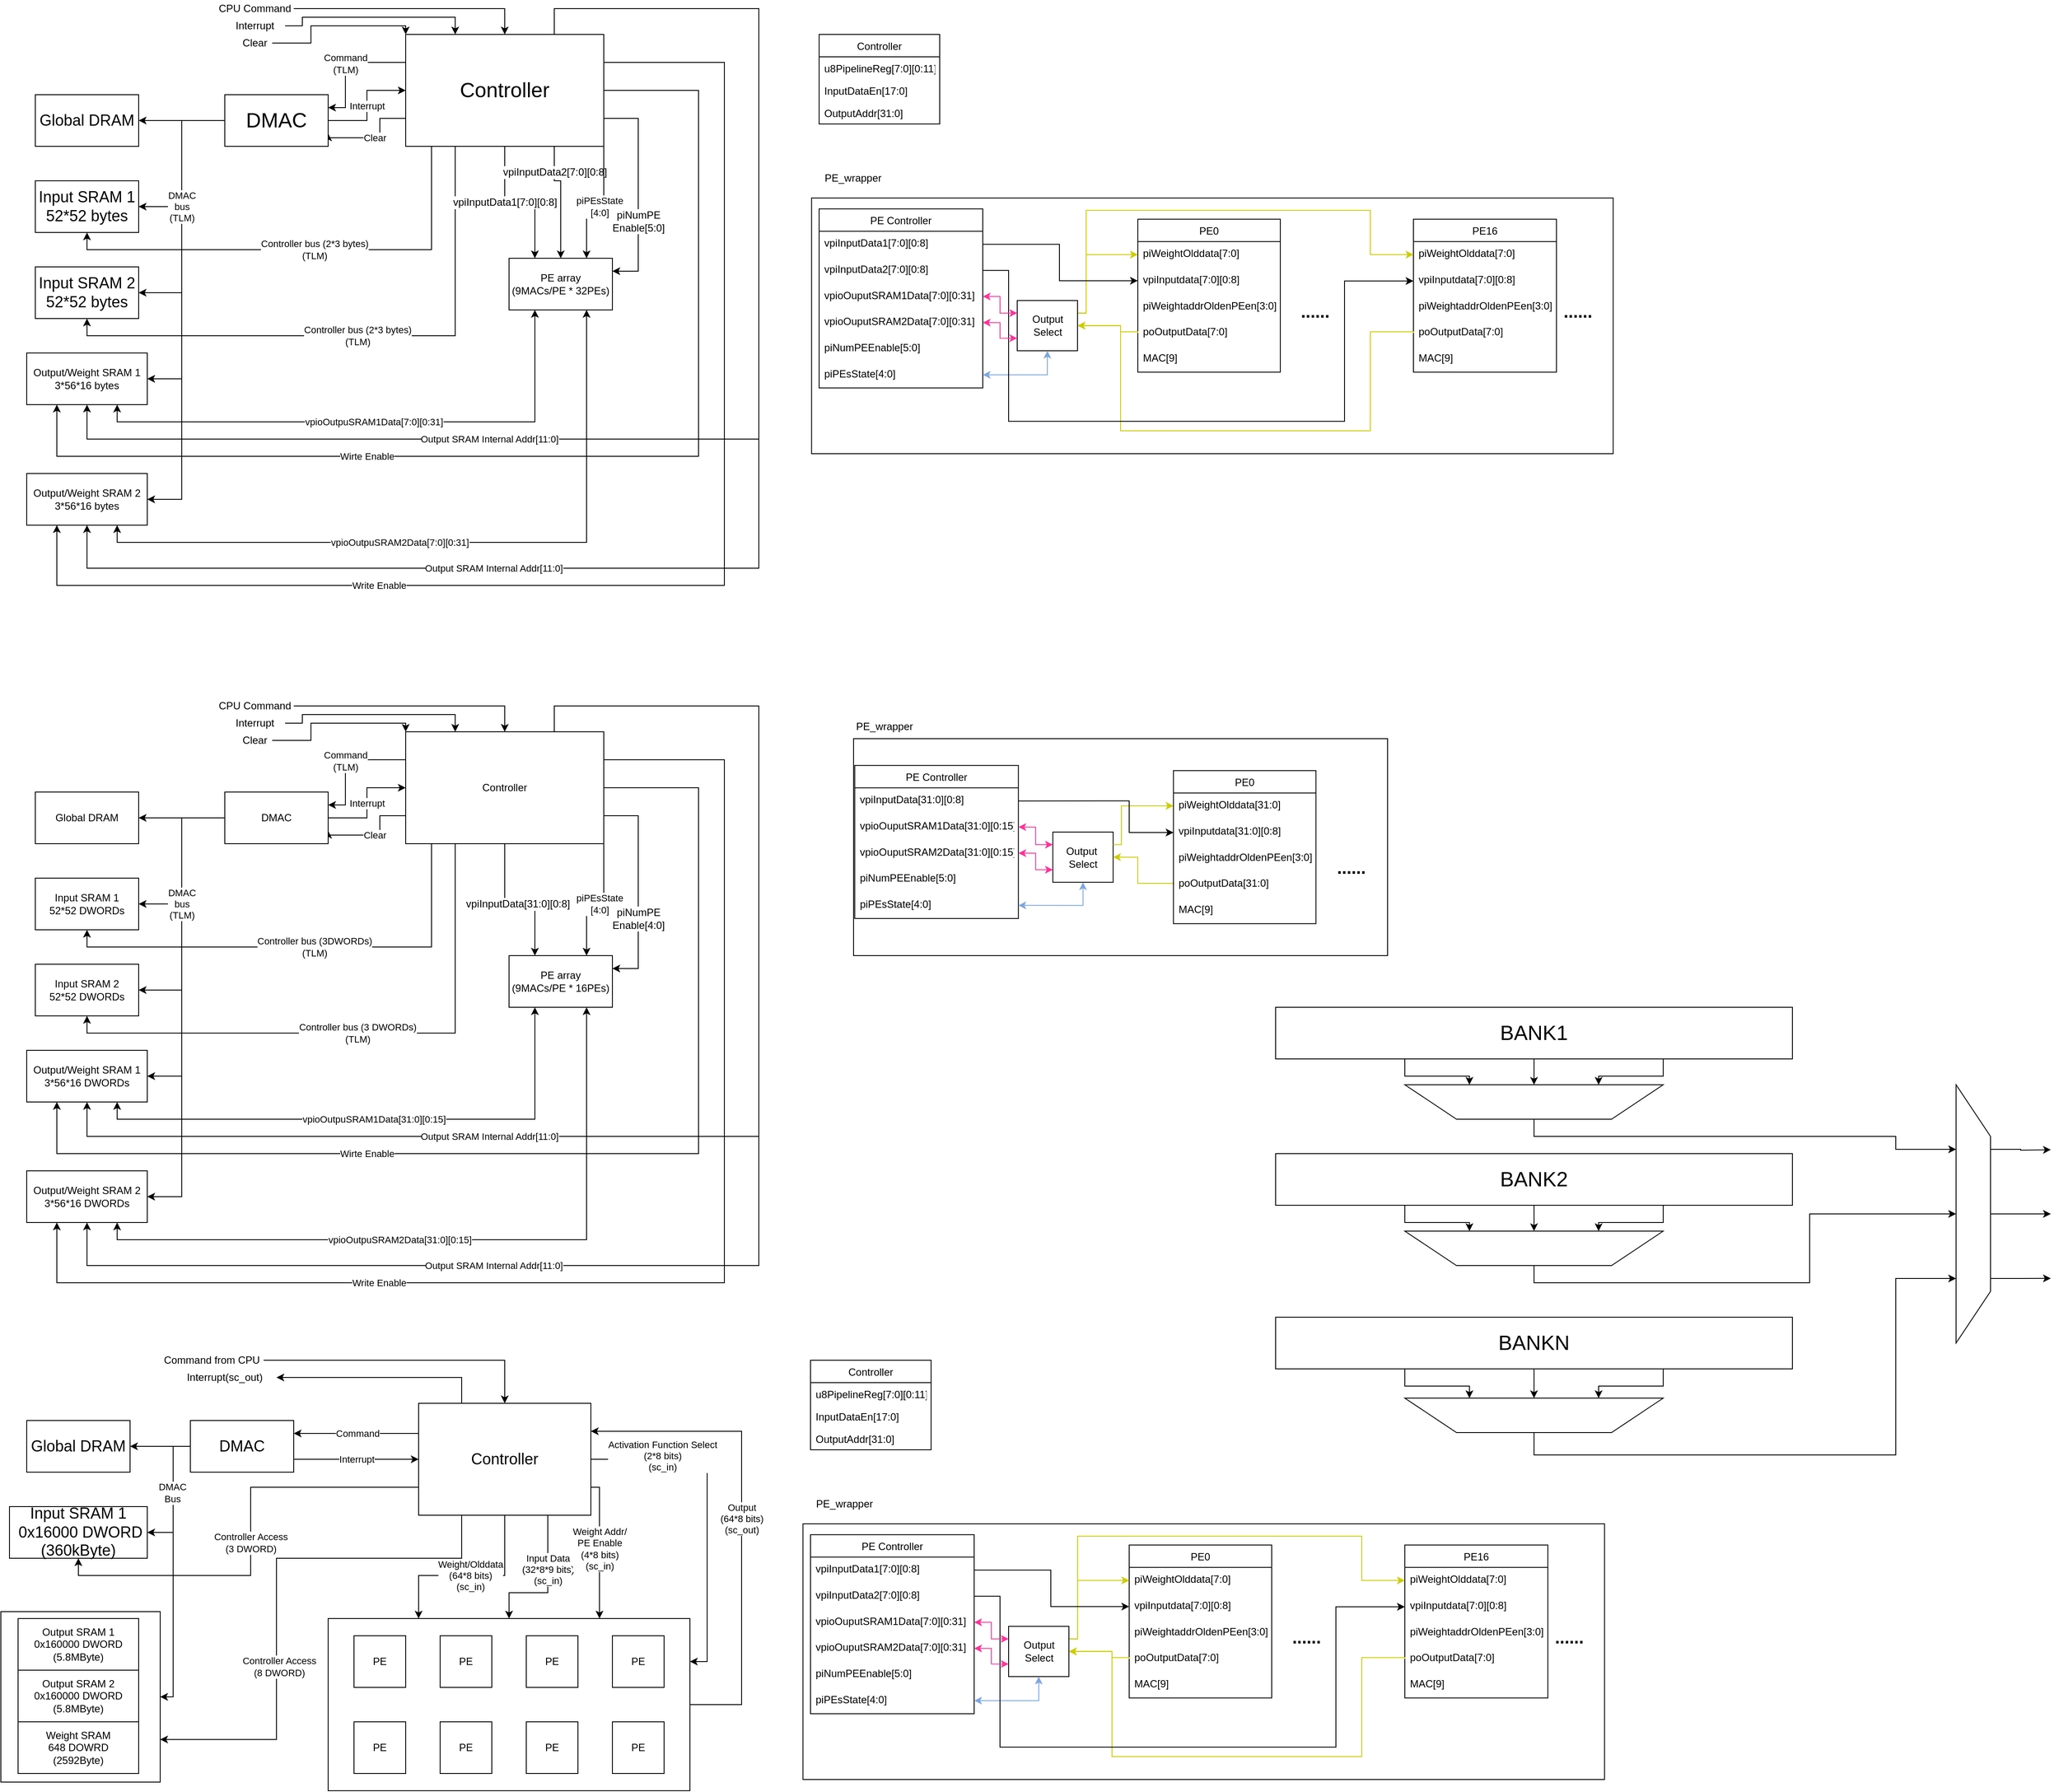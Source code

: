 <mxfile version="12.9.13" type="device"><diagram id="PnWqk_E1THnSXllpldqt" name="Page-1"><mxGraphModel dx="1188" dy="681" grid="1" gridSize="10" guides="1" tooltips="1" connect="1" arrows="1" fold="1" page="1" pageScale="1" pageWidth="827" pageHeight="1169" math="0" shadow="0"><root><mxCell id="0"/><mxCell id="1" parent="0"/><mxCell id="glQHZ3ITms3ap52t31S9-86" style="edgeStyle=orthogonalEdgeStyle;rounded=0;orthogonalLoop=1;jettySize=auto;html=1;exitX=0.25;exitY=1;exitDx=0;exitDy=0;entryX=1;entryY=0.75;entryDx=0;entryDy=0;startArrow=none;startFill=0;endArrow=classic;endFill=1;" parent="1" source="glQHZ3ITms3ap52t31S9-21" target="glQHZ3ITms3ap52t31S9-81" edge="1"><mxGeometry relative="1" as="geometry"><Array as="points"><mxPoint x="545" y="1890"/><mxPoint x="330" y="1890"/><mxPoint x="330" y="2101"/></Array></mxGeometry></mxCell><mxCell id="glQHZ3ITms3ap52t31S9-87" value="Controller Access&lt;br&gt;(8 DWORD)" style="edgeLabel;html=1;align=center;verticalAlign=middle;resizable=0;points=[];" parent="glQHZ3ITms3ap52t31S9-86" vertex="1" connectable="0"><mxGeometry x="0.279" y="3" relative="1" as="geometry"><mxPoint as="offset"/></mxGeometry></mxCell><mxCell id="HYF0s0Ycd5sI6FNCVMbK-2" style="edgeStyle=orthogonalEdgeStyle;rounded=0;orthogonalLoop=1;jettySize=auto;html=1;exitX=0;exitY=0.5;exitDx=0;exitDy=0;entryX=1;entryY=0.5;entryDx=0;entryDy=0;strokeColor=#000000;fontColor=#000000;" parent="1" source="viLHkHlWrE83TdrYKet_-22" target="viLHkHlWrE83TdrYKet_-27" edge="1"><mxGeometry relative="1" as="geometry"><Array as="points"><mxPoint x="220" y="1030"/><mxPoint x="220" y="1470"/></Array></mxGeometry></mxCell><mxCell id="HYF0s0Ycd5sI6FNCVMbK-1" style="edgeStyle=orthogonalEdgeStyle;rounded=0;orthogonalLoop=1;jettySize=auto;html=1;exitX=0;exitY=0.5;exitDx=0;exitDy=0;entryX=1;entryY=0.5;entryDx=0;entryDy=0;strokeColor=#000000;fontColor=#000000;" parent="1" source="LN2vWKWwYyaQJZpyymc0-35" target="Q10wi9l2j2hXYqhztnz4-3" edge="1"><mxGeometry relative="1" as="geometry"><Array as="points"><mxPoint x="220" y="220"/><mxPoint x="220" y="660"/></Array></mxGeometry></mxCell><mxCell id="LN2vWKWwYyaQJZpyymc0-58" style="edgeStyle=orthogonalEdgeStyle;rounded=0;orthogonalLoop=1;jettySize=auto;html=1;exitX=0;exitY=0.5;exitDx=0;exitDy=0;entryX=1;entryY=0.5;entryDx=0;entryDy=0;startArrow=none;startFill=0;" parent="1" source="LN2vWKWwYyaQJZpyymc0-35" target="LN2vWKWwYyaQJZpyymc0-50" edge="1"><mxGeometry relative="1" as="geometry"><Array as="points"><mxPoint x="220" y="220"/><mxPoint x="220" y="520"/></Array></mxGeometry></mxCell><mxCell id="LN2vWKWwYyaQJZpyymc0-31" value="&lt;font style=&quot;font-size: 18px&quot;&gt;Input SRAM 1&lt;br&gt;52*52 bytes&lt;/font&gt;" style="rounded=0;whiteSpace=wrap;html=1;" parent="1" vertex="1"><mxGeometry x="50" y="290" width="120" height="60" as="geometry"/></mxCell><mxCell id="LN2vWKWwYyaQJZpyymc0-32" value="&lt;font style=&quot;font-size: 18px&quot;&gt;Global DRAM&lt;/font&gt;" style="rounded=0;whiteSpace=wrap;html=1;" parent="1" vertex="1"><mxGeometry x="50" y="190" width="120" height="60" as="geometry"/></mxCell><mxCell id="LN2vWKWwYyaQJZpyymc0-33" value="&lt;font style=&quot;font-size: 18px&quot;&gt;Input SRAM 2&lt;br&gt;52*52 bytes&lt;/font&gt;" style="rounded=0;whiteSpace=wrap;html=1;" parent="1" vertex="1"><mxGeometry x="50" y="390" width="120" height="60" as="geometry"/></mxCell><mxCell id="LN2vWKWwYyaQJZpyymc0-38" value="Command&lt;br&gt;(TLM)" style="edgeStyle=orthogonalEdgeStyle;rounded=0;orthogonalLoop=1;jettySize=auto;html=1;exitX=0;exitY=0.25;exitDx=0;exitDy=0;entryX=1;entryY=0.25;entryDx=0;entryDy=0;" parent="1" source="LN2vWKWwYyaQJZpyymc0-34" target="LN2vWKWwYyaQJZpyymc0-35" edge="1"><mxGeometry relative="1" as="geometry"><Array as="points"><mxPoint x="410" y="153"/><mxPoint x="410" y="205"/></Array></mxGeometry></mxCell><mxCell id="LN2vWKWwYyaQJZpyymc0-43" value="Controller bus (2*3 bytes)&lt;br&gt;(TLM)" style="edgeStyle=orthogonalEdgeStyle;rounded=0;orthogonalLoop=1;jettySize=auto;html=1;exitX=0.25;exitY=1;exitDx=0;exitDy=0;entryX=0.5;entryY=1;entryDx=0;entryDy=0;startArrow=none;startFill=0;" parent="1" source="LN2vWKWwYyaQJZpyymc0-34" target="LN2vWKWwYyaQJZpyymc0-31" edge="1"><mxGeometry relative="1" as="geometry"><Array as="points"><mxPoint x="510" y="370"/><mxPoint x="110" y="370"/></Array></mxGeometry></mxCell><mxCell id="LN2vWKWwYyaQJZpyymc0-46" value="Controller bus (2*3 bytes)&lt;br&gt;(TLM)" style="edgeStyle=orthogonalEdgeStyle;rounded=0;orthogonalLoop=1;jettySize=auto;html=1;exitX=0.25;exitY=1;exitDx=0;exitDy=0;entryX=0.5;entryY=1;entryDx=0;entryDy=0;startArrow=none;startFill=0;" parent="1" source="LN2vWKWwYyaQJZpyymc0-34" target="LN2vWKWwYyaQJZpyymc0-33" edge="1"><mxGeometry relative="1" as="geometry"/></mxCell><mxCell id="LN2vWKWwYyaQJZpyymc0-48" value="&lt;span style=&quot;font-size: 12px ; text-align: left&quot;&gt;vpiInputData1[7:0][0:8]&lt;/span&gt;" style="edgeStyle=orthogonalEdgeStyle;rounded=0;orthogonalLoop=1;jettySize=auto;html=1;exitX=0.5;exitY=1;exitDx=0;exitDy=0;entryX=0.25;entryY=0;entryDx=0;entryDy=0;startArrow=none;startFill=0;" parent="1" source="LN2vWKWwYyaQJZpyymc0-34" target="LN2vWKWwYyaQJZpyymc0-47" edge="1"><mxGeometry x="-0.212" relative="1" as="geometry"><mxPoint as="offset"/></mxGeometry></mxCell><mxCell id="LN2vWKWwYyaQJZpyymc0-49" value="&lt;span style=&quot;font-size: 12px ; text-align: left&quot;&gt;vpiInputData2[7:0][0:8]&lt;/span&gt;" style="edgeStyle=orthogonalEdgeStyle;rounded=0;orthogonalLoop=1;jettySize=auto;html=1;exitX=0.75;exitY=1;exitDx=0;exitDy=0;entryX=0.5;entryY=0;entryDx=0;entryDy=0;startArrow=none;startFill=0;" parent="1" source="LN2vWKWwYyaQJZpyymc0-34" target="LN2vWKWwYyaQJZpyymc0-47" edge="1"><mxGeometry x="-0.564" relative="1" as="geometry"><Array as="points"><mxPoint x="653" y="290"/><mxPoint x="660" y="290"/></Array><mxPoint as="offset"/></mxGeometry></mxCell><mxCell id="LN2vWKWwYyaQJZpyymc0-56" value="Clear" style="edgeStyle=orthogonalEdgeStyle;rounded=0;orthogonalLoop=1;jettySize=auto;html=1;exitX=0;exitY=0.75;exitDx=0;exitDy=0;entryX=1;entryY=0.75;entryDx=0;entryDy=0;startArrow=none;startFill=0;" parent="1" source="LN2vWKWwYyaQJZpyymc0-34" target="LN2vWKWwYyaQJZpyymc0-35" edge="1"><mxGeometry relative="1" as="geometry"><Array as="points"><mxPoint x="450" y="217"/><mxPoint x="450" y="240"/><mxPoint x="390" y="240"/></Array></mxGeometry></mxCell><mxCell id="LN2vWKWwYyaQJZpyymc0-60" value="piPEsState&lt;br&gt;[4:0]" style="edgeStyle=orthogonalEdgeStyle;rounded=0;orthogonalLoop=1;jettySize=auto;html=1;entryX=0.75;entryY=0;entryDx=0;entryDy=0;startArrow=none;startFill=0;exitX=1;exitY=1;exitDx=0;exitDy=0;" parent="1" source="LN2vWKWwYyaQJZpyymc0-34" target="LN2vWKWwYyaQJZpyymc0-47" edge="1"><mxGeometry relative="1" as="geometry"><mxPoint x="710" y="260" as="sourcePoint"/><Array as="points"><mxPoint x="710" y="320"/><mxPoint x="690" y="320"/></Array></mxGeometry></mxCell><mxCell id="LN2vWKWwYyaQJZpyymc0-61" value="Output SRAM Internal Addr[11:0]" style="edgeStyle=orthogonalEdgeStyle;rounded=0;orthogonalLoop=1;jettySize=auto;html=1;exitX=0.75;exitY=0;exitDx=0;exitDy=0;startArrow=none;startFill=0;entryX=0.5;entryY=1;entryDx=0;entryDy=0;" parent="1" source="LN2vWKWwYyaQJZpyymc0-34" target="LN2vWKWwYyaQJZpyymc0-50" edge="1"><mxGeometry x="0.361" relative="1" as="geometry"><mxPoint x="750" y="440" as="targetPoint"/><Array as="points"><mxPoint x="652" y="90"/><mxPoint x="890" y="90"/><mxPoint x="890" y="590"/><mxPoint x="110" y="590"/></Array><mxPoint as="offset"/></mxGeometry></mxCell><mxCell id="Q10wi9l2j2hXYqhztnz4-2" value="Wirte Enable" style="edgeStyle=orthogonalEdgeStyle;rounded=0;orthogonalLoop=1;jettySize=auto;html=1;exitX=1;exitY=0.5;exitDx=0;exitDy=0;entryX=0.25;entryY=1;entryDx=0;entryDy=0;" parent="1" source="LN2vWKWwYyaQJZpyymc0-34" target="LN2vWKWwYyaQJZpyymc0-50" edge="1"><mxGeometry x="0.373" relative="1" as="geometry"><mxPoint x="750" y="530" as="targetPoint"/><Array as="points"><mxPoint x="820" y="185"/><mxPoint x="820" y="610"/><mxPoint x="75" y="610"/></Array><mxPoint as="offset"/></mxGeometry></mxCell><mxCell id="Q10wi9l2j2hXYqhztnz4-5" value="Write Enable" style="edgeStyle=orthogonalEdgeStyle;rounded=0;orthogonalLoop=1;jettySize=auto;html=1;exitX=1;exitY=0.25;exitDx=0;exitDy=0;entryX=0.25;entryY=1;entryDx=0;entryDy=0;" parent="1" source="LN2vWKWwYyaQJZpyymc0-34" target="Q10wi9l2j2hXYqhztnz4-3" edge="1"><mxGeometry x="0.443" relative="1" as="geometry"><Array as="points"><mxPoint x="850" y="153"/><mxPoint x="850" y="760"/><mxPoint x="75" y="760"/></Array><mxPoint as="offset"/></mxGeometry></mxCell><mxCell id="Q10wi9l2j2hXYqhztnz4-6" value="Output SRAM Internal Addr[11:0]" style="edgeStyle=orthogonalEdgeStyle;rounded=0;orthogonalLoop=1;jettySize=auto;html=1;exitX=0.75;exitY=0;exitDx=0;exitDy=0;entryX=0.5;entryY=1;entryDx=0;entryDy=0;" parent="1" source="LN2vWKWwYyaQJZpyymc0-34" target="Q10wi9l2j2hXYqhztnz4-3" edge="1"><mxGeometry x="0.403" relative="1" as="geometry"><Array as="points"><mxPoint x="652" y="90"/><mxPoint x="890" y="90"/><mxPoint x="890" y="740"/><mxPoint x="110" y="740"/></Array><mxPoint as="offset"/></mxGeometry></mxCell><mxCell id="Q10wi9l2j2hXYqhztnz4-60" value="&lt;span style=&quot;font-size: 12px ; text-align: left&quot;&gt;piNumPE&lt;br&gt;Enable[5:0]&lt;/span&gt;" style="edgeStyle=orthogonalEdgeStyle;rounded=0;orthogonalLoop=1;jettySize=auto;html=1;exitX=1;exitY=0.75;exitDx=0;exitDy=0;entryX=1;entryY=0.25;entryDx=0;entryDy=0;startArrow=none;startFill=0;strokeColor=#000000;" parent="1" source="LN2vWKWwYyaQJZpyymc0-34" target="LN2vWKWwYyaQJZpyymc0-47" edge="1"><mxGeometry x="0.289" relative="1" as="geometry"><Array as="points"><mxPoint x="750" y="217"/><mxPoint x="750" y="395"/></Array><mxPoint as="offset"/></mxGeometry></mxCell><mxCell id="viLHkHlWrE83TdrYKet_-261" style="edgeStyle=orthogonalEdgeStyle;rounded=0;orthogonalLoop=1;jettySize=auto;html=1;exitX=0.5;exitY=0;exitDx=0;exitDy=0;startArrow=classic;startFill=1;endArrow=none;endFill=0;entryX=1;entryY=0.5;entryDx=0;entryDy=0;" parent="1" source="LN2vWKWwYyaQJZpyymc0-34" target="viLHkHlWrE83TdrYKet_-264" edge="1"><mxGeometry relative="1" as="geometry"><mxPoint x="360" y="90" as="targetPoint"/><Array as="points"><mxPoint x="595" y="90"/></Array></mxGeometry></mxCell><mxCell id="viLHkHlWrE83TdrYKet_-262" style="edgeStyle=orthogonalEdgeStyle;rounded=0;orthogonalLoop=1;jettySize=auto;html=1;exitX=0.25;exitY=0;exitDx=0;exitDy=0;startArrow=classic;startFill=1;endArrow=none;endFill=0;entryX=1;entryY=0.5;entryDx=0;entryDy=0;" parent="1" source="LN2vWKWwYyaQJZpyymc0-34" target="viLHkHlWrE83TdrYKet_-265" edge="1"><mxGeometry relative="1" as="geometry"><mxPoint x="360" y="100" as="targetPoint"/><Array as="points"><mxPoint x="538" y="100"/><mxPoint x="360" y="100"/><mxPoint x="360" y="110"/></Array></mxGeometry></mxCell><mxCell id="viLHkHlWrE83TdrYKet_-263" style="edgeStyle=orthogonalEdgeStyle;rounded=0;orthogonalLoop=1;jettySize=auto;html=1;exitX=0;exitY=0;exitDx=0;exitDy=0;startArrow=classic;startFill=1;endArrow=none;endFill=0;entryX=1;entryY=0.5;entryDx=0;entryDy=0;" parent="1" source="LN2vWKWwYyaQJZpyymc0-34" target="viLHkHlWrE83TdrYKet_-266" edge="1"><mxGeometry relative="1" as="geometry"><mxPoint x="390" y="110" as="targetPoint"/><Array as="points"><mxPoint x="480" y="110"/><mxPoint x="370" y="110"/><mxPoint x="370" y="130"/></Array></mxGeometry></mxCell><mxCell id="LN2vWKWwYyaQJZpyymc0-34" value="&lt;font style=&quot;font-size: 24px&quot;&gt;Controller&lt;/font&gt;" style="rounded=0;whiteSpace=wrap;html=1;" parent="1" vertex="1"><mxGeometry x="480" y="120" width="230" height="130" as="geometry"/></mxCell><mxCell id="LN2vWKWwYyaQJZpyymc0-40" value="" style="edgeStyle=orthogonalEdgeStyle;rounded=0;orthogonalLoop=1;jettySize=auto;html=1;exitX=0;exitY=0.5;exitDx=0;exitDy=0;startArrow=none;startFill=0;" parent="1" edge="1"><mxGeometry relative="1" as="geometry"><mxPoint x="270" y="220" as="sourcePoint"/><mxPoint x="170" y="220" as="targetPoint"/></mxGeometry></mxCell><mxCell id="LN2vWKWwYyaQJZpyymc0-41" value="" style="edgeStyle=orthogonalEdgeStyle;rounded=0;orthogonalLoop=1;jettySize=auto;html=1;exitX=0;exitY=0.5;exitDx=0;exitDy=0;entryX=1;entryY=0.5;entryDx=0;entryDy=0;startArrow=none;startFill=0;" parent="1" source="LN2vWKWwYyaQJZpyymc0-35" target="LN2vWKWwYyaQJZpyymc0-31" edge="1"><mxGeometry relative="1" as="geometry"/></mxCell><mxCell id="LN2vWKWwYyaQJZpyymc0-42" value="DMAC&lt;br&gt;bus&lt;br&gt;(TLM)" style="edgeStyle=orthogonalEdgeStyle;rounded=0;orthogonalLoop=1;jettySize=auto;html=1;exitX=0;exitY=0.5;exitDx=0;exitDy=0;entryX=1;entryY=0.5;entryDx=0;entryDy=0;startArrow=none;startFill=0;" parent="1" source="LN2vWKWwYyaQJZpyymc0-35" target="LN2vWKWwYyaQJZpyymc0-33" edge="1"><mxGeometry relative="1" as="geometry"/></mxCell><mxCell id="LN2vWKWwYyaQJZpyymc0-55" value="Interrupt" style="edgeStyle=orthogonalEdgeStyle;rounded=0;orthogonalLoop=1;jettySize=auto;html=1;exitX=1;exitY=0.5;exitDx=0;exitDy=0;entryX=0;entryY=0.5;entryDx=0;entryDy=0;startArrow=none;startFill=0;" parent="1" source="LN2vWKWwYyaQJZpyymc0-35" target="LN2vWKWwYyaQJZpyymc0-34" edge="1"><mxGeometry relative="1" as="geometry"/></mxCell><mxCell id="LN2vWKWwYyaQJZpyymc0-35" value="&lt;font style=&quot;font-size: 24px&quot;&gt;DMAC&lt;/font&gt;" style="rounded=0;whiteSpace=wrap;html=1;" parent="1" vertex="1"><mxGeometry x="270" y="190" width="120" height="60" as="geometry"/></mxCell><mxCell id="LN2vWKWwYyaQJZpyymc0-51" value="vpioOutpuSRAM1Data[7:0][0:31]" style="edgeStyle=orthogonalEdgeStyle;rounded=0;orthogonalLoop=1;jettySize=auto;html=1;exitX=0.25;exitY=1;exitDx=0;exitDy=0;entryX=0.75;entryY=1;entryDx=0;entryDy=0;startArrow=classic;startFill=1;" parent="1" source="LN2vWKWwYyaQJZpyymc0-47" target="LN2vWKWwYyaQJZpyymc0-50" edge="1"><mxGeometry relative="1" as="geometry"/></mxCell><mxCell id="Q10wi9l2j2hXYqhztnz4-4" value="vpioOutpuSRAM2Data[7:0][0:31]" style="edgeStyle=orthogonalEdgeStyle;rounded=0;orthogonalLoop=1;jettySize=auto;html=1;exitX=0.75;exitY=1;exitDx=0;exitDy=0;entryX=0.75;entryY=1;entryDx=0;entryDy=0;startArrow=classic;startFill=1;" parent="1" source="LN2vWKWwYyaQJZpyymc0-47" target="Q10wi9l2j2hXYqhztnz4-3" edge="1"><mxGeometry x="0.168" relative="1" as="geometry"><mxPoint as="offset"/></mxGeometry></mxCell><mxCell id="LN2vWKWwYyaQJZpyymc0-47" value="PE array&lt;br&gt;(9MACs/PE * 32PEs)" style="rounded=0;whiteSpace=wrap;html=1;" parent="1" vertex="1"><mxGeometry x="600" y="380" width="120" height="60" as="geometry"/></mxCell><mxCell id="LN2vWKWwYyaQJZpyymc0-50" value="Output/Weight SRAM 1&lt;br&gt;3*56*16 bytes" style="rounded=0;whiteSpace=wrap;html=1;" parent="1" vertex="1"><mxGeometry x="40" y="490" width="140" height="60" as="geometry"/></mxCell><mxCell id="Q10wi9l2j2hXYqhztnz4-3" value="Output/Weight SRAM 2&lt;br&gt;3*56*16 bytes" style="rounded=0;whiteSpace=wrap;html=1;" parent="1" vertex="1"><mxGeometry x="40" y="630" width="140" height="60" as="geometry"/></mxCell><mxCell id="Q10wi9l2j2hXYqhztnz4-9" value="" style="group" parent="1" vertex="1" connectable="0"><mxGeometry x="960" y="270" width="950" height="337" as="geometry"/></mxCell><mxCell id="Q10wi9l2j2hXYqhztnz4-7" value="" style="rounded=0;whiteSpace=wrap;html=1;" parent="Q10wi9l2j2hXYqhztnz4-9" vertex="1"><mxGeometry x="-8.76" y="40" width="930.612" height="297" as="geometry"/></mxCell><mxCell id="viLHkHlWrE83TdrYKet_-249" value="PE Controller" style="swimlane;fontStyle=0;childLayout=stackLayout;horizontal=1;startSize=26;fillColor=none;horizontalStack=0;resizeParent=1;resizeParentMax=0;resizeLast=0;collapsible=1;marginBottom=0;" parent="Q10wi9l2j2hXYqhztnz4-9" vertex="1"><mxGeometry y="52.587" width="190" height="208.0" as="geometry"/></mxCell><mxCell id="viLHkHlWrE83TdrYKet_-250" value="vpiInputData1[7:0][0:8]" style="text;strokeColor=none;fillColor=none;align=left;verticalAlign=top;spacingLeft=4;spacingRight=4;overflow=hidden;rotatable=0;points=[[0,0.5],[1,0.5]];portConstraint=eastwest;" parent="viLHkHlWrE83TdrYKet_-249" vertex="1"><mxGeometry y="26" width="190" height="30.333" as="geometry"/></mxCell><mxCell id="viLHkHlWrE83TdrYKet_-251" value="vpiInputData2[7:0][0:8]" style="text;strokeColor=none;fillColor=none;align=left;verticalAlign=top;spacingLeft=4;spacingRight=4;overflow=hidden;rotatable=0;points=[[0,0.5],[1,0.5]];portConstraint=eastwest;" parent="viLHkHlWrE83TdrYKet_-249" vertex="1"><mxGeometry y="56.333" width="190" height="30.333" as="geometry"/></mxCell><mxCell id="viLHkHlWrE83TdrYKet_-252" value="vpioOuputSRAM1Data[7:0][0:31]" style="text;strokeColor=none;fillColor=none;align=left;verticalAlign=top;spacingLeft=4;spacingRight=4;overflow=hidden;rotatable=0;points=[[0,0.5],[1,0.5]];portConstraint=eastwest;" parent="viLHkHlWrE83TdrYKet_-249" vertex="1"><mxGeometry y="86.667" width="190" height="30.333" as="geometry"/></mxCell><mxCell id="viLHkHlWrE83TdrYKet_-253" value="vpioOuputSRAM2Data[7:0][0:31]" style="text;strokeColor=none;fillColor=none;align=left;verticalAlign=top;spacingLeft=4;spacingRight=4;overflow=hidden;rotatable=0;points=[[0,0.5],[1,0.5]];portConstraint=eastwest;" parent="viLHkHlWrE83TdrYKet_-249" vertex="1"><mxGeometry y="117" width="190" height="30.333" as="geometry"/></mxCell><mxCell id="viLHkHlWrE83TdrYKet_-254" value="piNumPEEnable[5:0]" style="text;strokeColor=none;fillColor=none;align=left;verticalAlign=top;spacingLeft=4;spacingRight=4;overflow=hidden;rotatable=0;points=[[0,0.5],[1,0.5]];portConstraint=eastwest;" parent="viLHkHlWrE83TdrYKet_-249" vertex="1"><mxGeometry y="147.333" width="190" height="30.333" as="geometry"/></mxCell><mxCell id="viLHkHlWrE83TdrYKet_-255" value="piPEsState[4:0]" style="text;strokeColor=none;fillColor=none;align=left;verticalAlign=top;spacingLeft=4;spacingRight=4;overflow=hidden;rotatable=0;points=[[0,0.5],[1,0.5]];portConstraint=eastwest;" parent="viLHkHlWrE83TdrYKet_-249" vertex="1"><mxGeometry y="177.667" width="190" height="30.333" as="geometry"/></mxCell><mxCell id="viLHkHlWrE83TdrYKet_-237" value="PE0" style="swimlane;fontStyle=0;childLayout=stackLayout;horizontal=1;startSize=26;fillColor=none;horizontalStack=0;resizeParent=1;resizeParentMax=0;resizeLast=0;collapsible=1;marginBottom=0;" parent="Q10wi9l2j2hXYqhztnz4-9" vertex="1"><mxGeometry x="370" y="64.587" width="165.45" height="177.667" as="geometry"/></mxCell><mxCell id="viLHkHlWrE83TdrYKet_-238" value="piWeightOlddata[7:0]" style="text;strokeColor=none;fillColor=none;align=left;verticalAlign=top;spacingLeft=4;spacingRight=4;overflow=hidden;rotatable=0;points=[[0,0.5],[1,0.5]];portConstraint=eastwest;" parent="viLHkHlWrE83TdrYKet_-237" vertex="1"><mxGeometry y="26" width="165.45" height="30.333" as="geometry"/></mxCell><mxCell id="viLHkHlWrE83TdrYKet_-239" value="vpiInputdata[7:0][0:8]" style="text;strokeColor=none;fillColor=none;align=left;verticalAlign=top;spacingLeft=4;spacingRight=4;overflow=hidden;rotatable=0;points=[[0,0.5],[1,0.5]];portConstraint=eastwest;" parent="viLHkHlWrE83TdrYKet_-237" vertex="1"><mxGeometry y="56.333" width="165.45" height="30.333" as="geometry"/></mxCell><mxCell id="viLHkHlWrE83TdrYKet_-240" value="piWeightaddrOldenPEen[3:0]" style="text;strokeColor=none;fillColor=none;align=left;verticalAlign=top;spacingLeft=4;spacingRight=4;overflow=hidden;rotatable=0;points=[[0,0.5],[1,0.5]];portConstraint=eastwest;" parent="viLHkHlWrE83TdrYKet_-237" vertex="1"><mxGeometry y="86.667" width="165.45" height="30.333" as="geometry"/></mxCell><mxCell id="viLHkHlWrE83TdrYKet_-241" value="poOutputData[7:0]" style="text;strokeColor=none;fillColor=none;align=left;verticalAlign=top;spacingLeft=4;spacingRight=4;overflow=hidden;rotatable=0;points=[[0,0.5],[1,0.5]];portConstraint=eastwest;" parent="viLHkHlWrE83TdrYKet_-237" vertex="1"><mxGeometry y="117" width="165.45" height="30.333" as="geometry"/></mxCell><mxCell id="viLHkHlWrE83TdrYKet_-242" value="MAC[9]" style="text;strokeColor=none;fillColor=none;align=left;verticalAlign=top;spacingLeft=4;spacingRight=4;overflow=hidden;rotatable=0;points=[[0,0.5],[1,0.5]];portConstraint=eastwest;" parent="viLHkHlWrE83TdrYKet_-237" vertex="1"><mxGeometry y="147.333" width="165.45" height="30.333" as="geometry"/></mxCell><mxCell id="viLHkHlWrE83TdrYKet_-229" value="PE16" style="swimlane;fontStyle=0;childLayout=stackLayout;horizontal=1;startSize=26;fillColor=none;horizontalStack=0;resizeParent=1;resizeParentMax=0;resizeLast=0;collapsible=1;marginBottom=0;" parent="Q10wi9l2j2hXYqhztnz4-9" vertex="1"><mxGeometry x="690" y="64.587" width="166.07" height="177.667" as="geometry"/></mxCell><mxCell id="viLHkHlWrE83TdrYKet_-230" value="piWeightOlddata[7:0]" style="text;strokeColor=none;fillColor=none;align=left;verticalAlign=top;spacingLeft=4;spacingRight=4;overflow=hidden;rotatable=0;points=[[0,0.5],[1,0.5]];portConstraint=eastwest;" parent="viLHkHlWrE83TdrYKet_-229" vertex="1"><mxGeometry y="26" width="166.07" height="30.333" as="geometry"/></mxCell><mxCell id="viLHkHlWrE83TdrYKet_-231" value="vpiInputdata[7:0][0:8]" style="text;strokeColor=none;fillColor=none;align=left;verticalAlign=top;spacingLeft=4;spacingRight=4;overflow=hidden;rotatable=0;points=[[0,0.5],[1,0.5]];portConstraint=eastwest;" parent="viLHkHlWrE83TdrYKet_-229" vertex="1"><mxGeometry y="56.333" width="166.07" height="30.333" as="geometry"/></mxCell><mxCell id="viLHkHlWrE83TdrYKet_-232" value="piWeightaddrOldenPEen[3:0]" style="text;strokeColor=none;fillColor=none;align=left;verticalAlign=top;spacingLeft=4;spacingRight=4;overflow=hidden;rotatable=0;points=[[0,0.5],[1,0.5]];portConstraint=eastwest;" parent="viLHkHlWrE83TdrYKet_-229" vertex="1"><mxGeometry y="86.667" width="166.07" height="30.333" as="geometry"/></mxCell><mxCell id="viLHkHlWrE83TdrYKet_-233" value="poOutputData[7:0]" style="text;strokeColor=none;fillColor=none;align=left;verticalAlign=top;spacingLeft=4;spacingRight=4;overflow=hidden;rotatable=0;points=[[0,0.5],[1,0.5]];portConstraint=eastwest;" parent="viLHkHlWrE83TdrYKet_-229" vertex="1"><mxGeometry y="117" width="166.07" height="30.333" as="geometry"/></mxCell><mxCell id="viLHkHlWrE83TdrYKet_-234" value="MAC[9]" style="text;strokeColor=none;fillColor=none;align=left;verticalAlign=top;spacingLeft=4;spacingRight=4;overflow=hidden;rotatable=0;points=[[0,0.5],[1,0.5]];portConstraint=eastwest;" parent="viLHkHlWrE83TdrYKet_-229" vertex="1"><mxGeometry y="147.333" width="166.07" height="30.333" as="geometry"/></mxCell><mxCell id="Q10wi9l2j2hXYqhztnz4-8" value="PE_wrapper" style="text;html=1;strokeColor=none;fillColor=none;align=center;verticalAlign=middle;whiteSpace=wrap;rounded=0;" parent="Q10wi9l2j2hXYqhztnz4-9" vertex="1"><mxGeometry width="79.341" height="33.0" as="geometry"/></mxCell><mxCell id="Q10wi9l2j2hXYqhztnz4-52" style="edgeStyle=orthogonalEdgeStyle;rounded=0;orthogonalLoop=1;jettySize=auto;html=1;exitX=1;exitY=0.5;exitDx=0;exitDy=0;entryX=0;entryY=0.5;entryDx=0;entryDy=0;startArrow=none;startFill=0;" parent="Q10wi9l2j2hXYqhztnz4-9" edge="1"><mxGeometry relative="1" as="geometry"><mxPoint x="368.367" y="121.314" as="targetPoint"/></mxGeometry></mxCell><mxCell id="Q10wi9l2j2hXYqhztnz4-53" style="edgeStyle=orthogonalEdgeStyle;rounded=0;orthogonalLoop=1;jettySize=auto;html=1;exitX=1;exitY=0.5;exitDx=0;exitDy=0;entryX=0;entryY=0.5;entryDx=0;entryDy=0;startArrow=none;startFill=0;" parent="Q10wi9l2j2hXYqhztnz4-9" edge="1"><mxGeometry relative="1" as="geometry"><Array as="points"><mxPoint x="222.959" y="110.314"/><mxPoint x="222.959" y="275.314"/><mxPoint x="601.02" y="275.314"/><mxPoint x="601.02" y="121.629"/><mxPoint x="678.571" y="121.629"/></Array><mxPoint x="678.571" y="121.314" as="targetPoint"/></mxGeometry></mxCell><mxCell id="Q10wi9l2j2hXYqhztnz4-66" style="edgeStyle=orthogonalEdgeStyle;rounded=0;orthogonalLoop=1;jettySize=auto;html=1;exitX=1;exitY=0.5;exitDx=0;exitDy=0;entryX=0;entryY=0.25;entryDx=0;entryDy=0;startArrow=classic;startFill=1;strokeColor=#FF3399;" parent="Q10wi9l2j2hXYqhztnz4-9" edge="1"><mxGeometry relative="1" as="geometry"><mxPoint x="232.653" y="156.75" as="targetPoint"/></mxGeometry></mxCell><mxCell id="Q10wi9l2j2hXYqhztnz4-67" style="edgeStyle=orthogonalEdgeStyle;rounded=0;orthogonalLoop=1;jettySize=auto;html=1;exitX=1;exitY=0.5;exitDx=0;exitDy=0;entryX=0;entryY=0.75;entryDx=0;entryDy=0;startArrow=classic;startFill=1;strokeColor=#FF3399;" parent="Q10wi9l2j2hXYqhztnz4-9" edge="1"><mxGeometry relative="1" as="geometry"><mxPoint x="232.653" y="184.25" as="targetPoint"/></mxGeometry></mxCell><mxCell id="viLHkHlWrE83TdrYKet_-235" value="&lt;b&gt;&lt;font style=&quot;font-size: 20px&quot;&gt;......&lt;/font&gt;&lt;/b&gt;" style="text;html=1;strokeColor=none;fillColor=none;align=center;verticalAlign=middle;whiteSpace=wrap;rounded=0;" parent="Q10wi9l2j2hXYqhztnz4-9" vertex="1"><mxGeometry x="840.002" y="153.253" width="81.846" height="35" as="geometry"/></mxCell><mxCell id="viLHkHlWrE83TdrYKet_-236" value="&lt;b&gt;&lt;font style=&quot;font-size: 20px&quot;&gt;......&lt;/font&gt;&lt;/b&gt;" style="text;html=1;strokeColor=none;fillColor=none;align=center;verticalAlign=middle;whiteSpace=wrap;rounded=0;" parent="Q10wi9l2j2hXYqhztnz4-9" vertex="1"><mxGeometry x="535.452" y="153.253" width="81.846" height="35" as="geometry"/></mxCell><mxCell id="viLHkHlWrE83TdrYKet_-243" style="edgeStyle=orthogonalEdgeStyle;rounded=0;orthogonalLoop=1;jettySize=auto;html=1;exitX=1;exitY=0.25;exitDx=0;exitDy=0;entryX=0;entryY=0.5;entryDx=0;entryDy=0;startArrow=none;startFill=0;strokeColor=#CCCC00;" parent="Q10wi9l2j2hXYqhztnz4-9" source="viLHkHlWrE83TdrYKet_-247" target="viLHkHlWrE83TdrYKet_-238" edge="1"><mxGeometry relative="1" as="geometry"><Array as="points"><mxPoint x="310" y="173.42"/><mxPoint x="310" y="105.42"/></Array></mxGeometry></mxCell><mxCell id="viLHkHlWrE83TdrYKet_-244" style="edgeStyle=orthogonalEdgeStyle;rounded=0;orthogonalLoop=1;jettySize=auto;html=1;exitX=1;exitY=0.25;exitDx=0;exitDy=0;entryX=0;entryY=0.5;entryDx=0;entryDy=0;startArrow=none;startFill=0;strokeColor=#CCCC00;" parent="Q10wi9l2j2hXYqhztnz4-9" source="viLHkHlWrE83TdrYKet_-247" target="viLHkHlWrE83TdrYKet_-230" edge="1"><mxGeometry relative="1" as="geometry"><Array as="points"><mxPoint x="310" y="173.42"/><mxPoint x="310" y="54.42"/><mxPoint x="640" y="54.42"/><mxPoint x="640" y="105.42"/></Array></mxGeometry></mxCell><mxCell id="viLHkHlWrE83TdrYKet_-245" style="edgeStyle=orthogonalEdgeStyle;rounded=0;orthogonalLoop=1;jettySize=auto;html=1;exitX=0;exitY=0.5;exitDx=0;exitDy=0;startArrow=none;startFill=0;strokeColor=#CCCC00;entryX=1;entryY=0.5;entryDx=0;entryDy=0;" parent="Q10wi9l2j2hXYqhztnz4-9" source="viLHkHlWrE83TdrYKet_-233" target="viLHkHlWrE83TdrYKet_-247" edge="1"><mxGeometry relative="1" as="geometry"><Array as="points"><mxPoint x="690" y="195.42"/><mxPoint x="640" y="195.42"/><mxPoint x="640" y="310.42"/><mxPoint x="350" y="310.42"/><mxPoint x="350" y="188.42"/></Array></mxGeometry></mxCell><mxCell id="viLHkHlWrE83TdrYKet_-246" style="edgeStyle=orthogonalEdgeStyle;rounded=0;orthogonalLoop=1;jettySize=auto;html=1;exitX=0;exitY=0.5;exitDx=0;exitDy=0;entryX=1;entryY=0.5;entryDx=0;entryDy=0;startArrow=none;startFill=0;strokeColor=#CCCC00;" parent="Q10wi9l2j2hXYqhztnz4-9" source="viLHkHlWrE83TdrYKet_-241" target="viLHkHlWrE83TdrYKet_-247" edge="1"><mxGeometry relative="1" as="geometry"><Array as="points"><mxPoint x="370" y="195.42"/><mxPoint x="350" y="195.42"/><mxPoint x="350" y="188.42"/></Array></mxGeometry></mxCell><mxCell id="viLHkHlWrE83TdrYKet_-247" value="Output&lt;br&gt;Select" style="html=1;" parent="Q10wi9l2j2hXYqhztnz4-9" vertex="1"><mxGeometry x="230" y="159.087" width="70" height="58.333" as="geometry"/></mxCell><mxCell id="viLHkHlWrE83TdrYKet_-248" style="edgeStyle=orthogonalEdgeStyle;rounded=0;orthogonalLoop=1;jettySize=auto;html=1;exitX=1;exitY=0.5;exitDx=0;exitDy=0;entryX=0.5;entryY=1;entryDx=0;entryDy=0;startArrow=classic;startFill=1;strokeColor=#7EA6E0;" parent="Q10wi9l2j2hXYqhztnz4-9" source="viLHkHlWrE83TdrYKet_-255" target="viLHkHlWrE83TdrYKet_-247" edge="1"><mxGeometry relative="1" as="geometry"/></mxCell><mxCell id="viLHkHlWrE83TdrYKet_-256" style="edgeStyle=orthogonalEdgeStyle;rounded=0;orthogonalLoop=1;jettySize=auto;html=1;exitX=1;exitY=0.5;exitDx=0;exitDy=0;entryX=0;entryY=0.5;entryDx=0;entryDy=0;startArrow=none;startFill=0;" parent="Q10wi9l2j2hXYqhztnz4-9" edge="1"><mxGeometry relative="1" as="geometry"><Array as="points"><mxPoint x="220" y="124.42"/><mxPoint x="220" y="299.42"/><mxPoint x="610" y="299.42"/><mxPoint x="610" y="136.42"/><mxPoint x="690" y="136.42"/></Array><mxPoint x="190" y="124.087" as="sourcePoint"/><mxPoint x="690" y="136.087" as="targetPoint"/></mxGeometry></mxCell><mxCell id="viLHkHlWrE83TdrYKet_-257" style="edgeStyle=orthogonalEdgeStyle;rounded=0;orthogonalLoop=1;jettySize=auto;html=1;exitX=1;exitY=0.5;exitDx=0;exitDy=0;entryX=0;entryY=0.25;entryDx=0;entryDy=0;startArrow=classic;startFill=1;strokeColor=#FF3399;" parent="Q10wi9l2j2hXYqhztnz4-9" source="viLHkHlWrE83TdrYKet_-252" target="viLHkHlWrE83TdrYKet_-247" edge="1"><mxGeometry relative="1" as="geometry"><mxPoint x="240" y="439.997" as="sourcePoint"/><mxPoint x="280" y="460.41" as="targetPoint"/></mxGeometry></mxCell><mxCell id="viLHkHlWrE83TdrYKet_-259" style="edgeStyle=orthogonalEdgeStyle;rounded=0;orthogonalLoop=1;jettySize=auto;html=1;exitX=1;exitY=0.5;exitDx=0;exitDy=0;entryX=0;entryY=0.75;entryDx=0;entryDy=0;startArrow=classic;startFill=1;strokeColor=#FF3399;" parent="Q10wi9l2j2hXYqhztnz4-9" source="viLHkHlWrE83TdrYKet_-253" target="viLHkHlWrE83TdrYKet_-247" edge="1"><mxGeometry relative="1" as="geometry"><mxPoint x="200" y="164.42" as="sourcePoint"/><mxPoint x="240" y="183.67" as="targetPoint"/></mxGeometry></mxCell><mxCell id="viLHkHlWrE83TdrYKet_-260" style="edgeStyle=orthogonalEdgeStyle;rounded=0;orthogonalLoop=1;jettySize=auto;html=1;exitX=1;exitY=0.5;exitDx=0;exitDy=0;entryX=0;entryY=0.5;entryDx=0;entryDy=0;startArrow=none;startFill=0;" parent="Q10wi9l2j2hXYqhztnz4-9" source="viLHkHlWrE83TdrYKet_-250" target="viLHkHlWrE83TdrYKet_-239" edge="1"><mxGeometry relative="1" as="geometry"><mxPoint x="150" y="380.003" as="sourcePoint"/><mxPoint x="330" y="422.337" as="targetPoint"/><Array as="points"><mxPoint x="279" y="94"/><mxPoint x="279" y="136"/></Array></mxGeometry></mxCell><mxCell id="TwnoWITTV3Q9p2vchA_3-6" value="Controller" style="swimlane;fontStyle=0;childLayout=stackLayout;horizontal=1;startSize=26;fillColor=none;horizontalStack=0;resizeParent=1;resizeParentMax=0;resizeLast=0;collapsible=1;marginBottom=0;" parent="1" vertex="1"><mxGeometry x="960" y="120" width="140" height="104" as="geometry"/></mxCell><mxCell id="TwnoWITTV3Q9p2vchA_3-7" value="u8PipelineReg[7:0][0:11]" style="text;strokeColor=none;fillColor=none;align=left;verticalAlign=top;spacingLeft=4;spacingRight=4;overflow=hidden;rotatable=0;points=[[0,0.5],[1,0.5]];portConstraint=eastwest;" parent="TwnoWITTV3Q9p2vchA_3-6" vertex="1"><mxGeometry y="26" width="140" height="26" as="geometry"/></mxCell><mxCell id="TwnoWITTV3Q9p2vchA_3-8" value="InputDataEn[17:0]" style="text;strokeColor=none;fillColor=none;align=left;verticalAlign=top;spacingLeft=4;spacingRight=4;overflow=hidden;rotatable=0;points=[[0,0.5],[1,0.5]];portConstraint=eastwest;" parent="TwnoWITTV3Q9p2vchA_3-6" vertex="1"><mxGeometry y="52" width="140" height="26" as="geometry"/></mxCell><mxCell id="TwnoWITTV3Q9p2vchA_3-9" value="OutputAddr[31:0]" style="text;strokeColor=none;fillColor=none;align=left;verticalAlign=top;spacingLeft=4;spacingRight=4;overflow=hidden;rotatable=0;points=[[0,0.5],[1,0.5]];portConstraint=eastwest;" parent="TwnoWITTV3Q9p2vchA_3-6" vertex="1"><mxGeometry y="78" width="140" height="26" as="geometry"/></mxCell><mxCell id="viLHkHlWrE83TdrYKet_-1" style="edgeStyle=orthogonalEdgeStyle;rounded=0;orthogonalLoop=1;jettySize=auto;html=1;exitX=0;exitY=0.5;exitDx=0;exitDy=0;entryX=1;entryY=0.5;entryDx=0;entryDy=0;startArrow=none;startFill=0;" parent="1" source="viLHkHlWrE83TdrYKet_-22" target="viLHkHlWrE83TdrYKet_-26" edge="1"><mxGeometry relative="1" as="geometry"><Array as="points"><mxPoint x="220" y="1030"/><mxPoint x="220" y="1330"/></Array></mxGeometry></mxCell><mxCell id="viLHkHlWrE83TdrYKet_-2" value="Input SRAM 1&lt;br&gt;52*52 DWORDs" style="rounded=0;whiteSpace=wrap;html=1;" parent="1" vertex="1"><mxGeometry x="50" y="1100" width="120" height="60" as="geometry"/></mxCell><mxCell id="viLHkHlWrE83TdrYKet_-3" value="Global DRAM" style="rounded=0;whiteSpace=wrap;html=1;" parent="1" vertex="1"><mxGeometry x="50" y="1000" width="120" height="60" as="geometry"/></mxCell><mxCell id="viLHkHlWrE83TdrYKet_-4" value="Input SRAM 2&lt;br&gt;52*52 DWORDs" style="rounded=0;whiteSpace=wrap;html=1;" parent="1" vertex="1"><mxGeometry x="50" y="1200" width="120" height="60" as="geometry"/></mxCell><mxCell id="viLHkHlWrE83TdrYKet_-5" value="Command&lt;br&gt;(TLM)" style="edgeStyle=orthogonalEdgeStyle;rounded=0;orthogonalLoop=1;jettySize=auto;html=1;exitX=0;exitY=0.25;exitDx=0;exitDy=0;entryX=1;entryY=0.25;entryDx=0;entryDy=0;" parent="1" source="viLHkHlWrE83TdrYKet_-17" target="viLHkHlWrE83TdrYKet_-22" edge="1"><mxGeometry relative="1" as="geometry"><Array as="points"><mxPoint x="410" y="963"/><mxPoint x="410" y="1015"/></Array></mxGeometry></mxCell><mxCell id="viLHkHlWrE83TdrYKet_-6" value="Controller bus (3DWORDs)&lt;br&gt;(TLM)" style="edgeStyle=orthogonalEdgeStyle;rounded=0;orthogonalLoop=1;jettySize=auto;html=1;exitX=0.25;exitY=1;exitDx=0;exitDy=0;entryX=0.5;entryY=1;entryDx=0;entryDy=0;startArrow=none;startFill=0;" parent="1" source="viLHkHlWrE83TdrYKet_-17" target="viLHkHlWrE83TdrYKet_-2" edge="1"><mxGeometry relative="1" as="geometry"><Array as="points"><mxPoint x="510" y="1180"/><mxPoint x="110" y="1180"/></Array></mxGeometry></mxCell><mxCell id="viLHkHlWrE83TdrYKet_-7" value="Controller bus (3 DWORDs)&lt;br&gt;(TLM)" style="edgeStyle=orthogonalEdgeStyle;rounded=0;orthogonalLoop=1;jettySize=auto;html=1;exitX=0.25;exitY=1;exitDx=0;exitDy=0;entryX=0.5;entryY=1;entryDx=0;entryDy=0;startArrow=none;startFill=0;" parent="1" source="viLHkHlWrE83TdrYKet_-17" target="viLHkHlWrE83TdrYKet_-4" edge="1"><mxGeometry relative="1" as="geometry"/></mxCell><mxCell id="viLHkHlWrE83TdrYKet_-8" value="&lt;span style=&quot;font-size: 12px ; text-align: left&quot;&gt;vpiInputData[31:0][0:8]&lt;/span&gt;" style="edgeStyle=orthogonalEdgeStyle;rounded=0;orthogonalLoop=1;jettySize=auto;html=1;exitX=0.5;exitY=1;exitDx=0;exitDy=0;entryX=0.25;entryY=0;entryDx=0;entryDy=0;startArrow=none;startFill=0;" parent="1" source="viLHkHlWrE83TdrYKet_-17" target="viLHkHlWrE83TdrYKet_-25" edge="1"><mxGeometry x="-0.212" y="16" relative="1" as="geometry"><mxPoint x="15" y="21" as="offset"/></mxGeometry></mxCell><mxCell id="viLHkHlWrE83TdrYKet_-10" value="Clear" style="edgeStyle=orthogonalEdgeStyle;rounded=0;orthogonalLoop=1;jettySize=auto;html=1;exitX=0;exitY=0.75;exitDx=0;exitDy=0;entryX=1;entryY=0.75;entryDx=0;entryDy=0;startArrow=none;startFill=0;" parent="1" source="viLHkHlWrE83TdrYKet_-17" target="viLHkHlWrE83TdrYKet_-22" edge="1"><mxGeometry relative="1" as="geometry"><Array as="points"><mxPoint x="450" y="1027"/><mxPoint x="450" y="1050"/><mxPoint x="390" y="1050"/></Array></mxGeometry></mxCell><mxCell id="viLHkHlWrE83TdrYKet_-11" value="piPEsState&lt;br&gt;[4:0]" style="edgeStyle=orthogonalEdgeStyle;rounded=0;orthogonalLoop=1;jettySize=auto;html=1;entryX=0.75;entryY=0;entryDx=0;entryDy=0;startArrow=none;startFill=0;exitX=1;exitY=1;exitDx=0;exitDy=0;" parent="1" source="viLHkHlWrE83TdrYKet_-17" target="viLHkHlWrE83TdrYKet_-25" edge="1"><mxGeometry relative="1" as="geometry"><mxPoint x="710" y="1070" as="sourcePoint"/><Array as="points"><mxPoint x="710" y="1130"/><mxPoint x="690" y="1130"/></Array></mxGeometry></mxCell><mxCell id="viLHkHlWrE83TdrYKet_-12" value="Output SRAM Internal Addr[11:0]" style="edgeStyle=orthogonalEdgeStyle;rounded=0;orthogonalLoop=1;jettySize=auto;html=1;exitX=0.75;exitY=0;exitDx=0;exitDy=0;startArrow=none;startFill=0;entryX=0.5;entryY=1;entryDx=0;entryDy=0;" parent="1" source="viLHkHlWrE83TdrYKet_-17" target="viLHkHlWrE83TdrYKet_-26" edge="1"><mxGeometry x="0.361" relative="1" as="geometry"><mxPoint x="750" y="1250" as="targetPoint"/><Array as="points"><mxPoint x="652" y="900"/><mxPoint x="890" y="900"/><mxPoint x="890" y="1400"/><mxPoint x="110" y="1400"/></Array><mxPoint as="offset"/></mxGeometry></mxCell><mxCell id="viLHkHlWrE83TdrYKet_-13" value="Wirte Enable" style="edgeStyle=orthogonalEdgeStyle;rounded=0;orthogonalLoop=1;jettySize=auto;html=1;exitX=1;exitY=0.5;exitDx=0;exitDy=0;entryX=0.25;entryY=1;entryDx=0;entryDy=0;" parent="1" source="viLHkHlWrE83TdrYKet_-17" target="viLHkHlWrE83TdrYKet_-26" edge="1"><mxGeometry x="0.373" relative="1" as="geometry"><mxPoint x="750" y="1340" as="targetPoint"/><Array as="points"><mxPoint x="820" y="995"/><mxPoint x="820" y="1420"/><mxPoint x="75" y="1420"/></Array><mxPoint as="offset"/></mxGeometry></mxCell><mxCell id="viLHkHlWrE83TdrYKet_-14" value="Write Enable" style="edgeStyle=orthogonalEdgeStyle;rounded=0;orthogonalLoop=1;jettySize=auto;html=1;exitX=1;exitY=0.25;exitDx=0;exitDy=0;entryX=0.25;entryY=1;entryDx=0;entryDy=0;" parent="1" source="viLHkHlWrE83TdrYKet_-17" target="viLHkHlWrE83TdrYKet_-27" edge="1"><mxGeometry x="0.443" relative="1" as="geometry"><Array as="points"><mxPoint x="850" y="963"/><mxPoint x="850" y="1570"/><mxPoint x="75" y="1570"/></Array><mxPoint as="offset"/></mxGeometry></mxCell><mxCell id="viLHkHlWrE83TdrYKet_-15" value="Output SRAM Internal Addr[11:0]" style="edgeStyle=orthogonalEdgeStyle;rounded=0;orthogonalLoop=1;jettySize=auto;html=1;exitX=0.75;exitY=0;exitDx=0;exitDy=0;entryX=0.5;entryY=1;entryDx=0;entryDy=0;" parent="1" source="viLHkHlWrE83TdrYKet_-17" target="viLHkHlWrE83TdrYKet_-27" edge="1"><mxGeometry x="0.403" relative="1" as="geometry"><Array as="points"><mxPoint x="652" y="900"/><mxPoint x="890" y="900"/><mxPoint x="890" y="1550"/><mxPoint x="110" y="1550"/></Array><mxPoint as="offset"/></mxGeometry></mxCell><mxCell id="viLHkHlWrE83TdrYKet_-16" value="&lt;span style=&quot;font-size: 12px ; text-align: left&quot;&gt;piNumPE&lt;br&gt;Enable[4:0]&lt;/span&gt;" style="edgeStyle=orthogonalEdgeStyle;rounded=0;orthogonalLoop=1;jettySize=auto;html=1;exitX=1;exitY=0.75;exitDx=0;exitDy=0;entryX=1;entryY=0.25;entryDx=0;entryDy=0;startArrow=none;startFill=0;strokeColor=#000000;" parent="1" source="viLHkHlWrE83TdrYKet_-17" target="viLHkHlWrE83TdrYKet_-25" edge="1"><mxGeometry x="0.289" relative="1" as="geometry"><Array as="points"><mxPoint x="750" y="1027"/><mxPoint x="750" y="1205"/></Array><mxPoint as="offset"/></mxGeometry></mxCell><mxCell id="viLHkHlWrE83TdrYKet_-17" value="Controller" style="rounded=0;whiteSpace=wrap;html=1;" parent="1" vertex="1"><mxGeometry x="480" y="930" width="230" height="130" as="geometry"/></mxCell><mxCell id="viLHkHlWrE83TdrYKet_-18" value="" style="edgeStyle=orthogonalEdgeStyle;rounded=0;orthogonalLoop=1;jettySize=auto;html=1;exitX=0;exitY=0.5;exitDx=0;exitDy=0;startArrow=none;startFill=0;" parent="1" edge="1"><mxGeometry relative="1" as="geometry"><mxPoint x="270.0" y="1030" as="sourcePoint"/><mxPoint x="170.0" y="1030" as="targetPoint"/></mxGeometry></mxCell><mxCell id="viLHkHlWrE83TdrYKet_-19" value="" style="edgeStyle=orthogonalEdgeStyle;rounded=0;orthogonalLoop=1;jettySize=auto;html=1;exitX=0;exitY=0.5;exitDx=0;exitDy=0;entryX=1;entryY=0.5;entryDx=0;entryDy=0;startArrow=none;startFill=0;" parent="1" source="viLHkHlWrE83TdrYKet_-22" target="viLHkHlWrE83TdrYKet_-2" edge="1"><mxGeometry relative="1" as="geometry"/></mxCell><mxCell id="viLHkHlWrE83TdrYKet_-20" value="DMAC&lt;br&gt;bus&lt;br&gt;(TLM)" style="edgeStyle=orthogonalEdgeStyle;rounded=0;orthogonalLoop=1;jettySize=auto;html=1;exitX=0;exitY=0.5;exitDx=0;exitDy=0;entryX=1;entryY=0.5;entryDx=0;entryDy=0;startArrow=none;startFill=0;" parent="1" source="viLHkHlWrE83TdrYKet_-22" target="viLHkHlWrE83TdrYKet_-4" edge="1"><mxGeometry relative="1" as="geometry"/></mxCell><mxCell id="viLHkHlWrE83TdrYKet_-21" value="Interrupt" style="edgeStyle=orthogonalEdgeStyle;rounded=0;orthogonalLoop=1;jettySize=auto;html=1;exitX=1;exitY=0.5;exitDx=0;exitDy=0;entryX=0;entryY=0.5;entryDx=0;entryDy=0;startArrow=none;startFill=0;" parent="1" source="viLHkHlWrE83TdrYKet_-22" target="viLHkHlWrE83TdrYKet_-17" edge="1"><mxGeometry relative="1" as="geometry"/></mxCell><mxCell id="viLHkHlWrE83TdrYKet_-22" value="DMAC" style="rounded=0;whiteSpace=wrap;html=1;" parent="1" vertex="1"><mxGeometry x="270" y="1000" width="120" height="60" as="geometry"/></mxCell><mxCell id="viLHkHlWrE83TdrYKet_-23" value="vpioOutpuSRAM1Data[31:0][0:15]" style="edgeStyle=orthogonalEdgeStyle;rounded=0;orthogonalLoop=1;jettySize=auto;html=1;exitX=0.25;exitY=1;exitDx=0;exitDy=0;entryX=0.75;entryY=1;entryDx=0;entryDy=0;startArrow=classic;startFill=1;" parent="1" source="viLHkHlWrE83TdrYKet_-25" target="viLHkHlWrE83TdrYKet_-26" edge="1"><mxGeometry relative="1" as="geometry"/></mxCell><mxCell id="viLHkHlWrE83TdrYKet_-24" value="vpioOutpuSRAM2Data[31:0][0:15]" style="edgeStyle=orthogonalEdgeStyle;rounded=0;orthogonalLoop=1;jettySize=auto;html=1;exitX=0.75;exitY=1;exitDx=0;exitDy=0;entryX=0.75;entryY=1;entryDx=0;entryDy=0;startArrow=classic;startFill=1;" parent="1" source="viLHkHlWrE83TdrYKet_-25" target="viLHkHlWrE83TdrYKet_-27" edge="1"><mxGeometry x="0.168" relative="1" as="geometry"><mxPoint as="offset"/></mxGeometry></mxCell><mxCell id="viLHkHlWrE83TdrYKet_-25" value="PE array&lt;br&gt;(9MACs/PE * 16PEs)" style="rounded=0;whiteSpace=wrap;html=1;" parent="1" vertex="1"><mxGeometry x="600" y="1190" width="120" height="60" as="geometry"/></mxCell><mxCell id="viLHkHlWrE83TdrYKet_-26" value="Output/Weight SRAM 1&lt;br&gt;3*56*16 DWORDs" style="rounded=0;whiteSpace=wrap;html=1;" parent="1" vertex="1"><mxGeometry x="40" y="1300" width="140" height="60" as="geometry"/></mxCell><mxCell id="viLHkHlWrE83TdrYKet_-27" value="Output/Weight SRAM 2&lt;br&gt;3*56*16 DWORDs" style="rounded=0;whiteSpace=wrap;html=1;" parent="1" vertex="1"><mxGeometry x="40" y="1440" width="140" height="60" as="geometry"/></mxCell><mxCell id="viLHkHlWrE83TdrYKet_-28" value="" style="group" parent="1" vertex="1" connectable="0"><mxGeometry x="1000" y="910" width="620" height="280" as="geometry"/></mxCell><mxCell id="viLHkHlWrE83TdrYKet_-29" value="" style="rounded=0;whiteSpace=wrap;html=1;" parent="viLHkHlWrE83TdrYKet_-28" vertex="1"><mxGeometry y="28" width="620" height="252" as="geometry"/></mxCell><mxCell id="viLHkHlWrE83TdrYKet_-30" value="PE_wrapper" style="text;html=1;strokeColor=none;fillColor=none;align=center;verticalAlign=middle;whiteSpace=wrap;rounded=0;" parent="viLHkHlWrE83TdrYKet_-28" vertex="1"><mxGeometry x="10" width="51.78" height="28" as="geometry"/></mxCell><mxCell id="viLHkHlWrE83TdrYKet_-82" value="PE Controller" style="swimlane;fontStyle=0;childLayout=stackLayout;horizontal=1;startSize=26;fillColor=none;horizontalStack=0;resizeParent=1;resizeParentMax=0;resizeLast=0;collapsible=1;marginBottom=0;" parent="viLHkHlWrE83TdrYKet_-28" vertex="1"><mxGeometry x="1.35" y="59.167" width="190" height="177.667" as="geometry"/></mxCell><mxCell id="viLHkHlWrE83TdrYKet_-83" value="vpiInputData[31:0][0:8]" style="text;strokeColor=none;fillColor=none;align=left;verticalAlign=top;spacingLeft=4;spacingRight=4;overflow=hidden;rotatable=0;points=[[0,0.5],[1,0.5]];portConstraint=eastwest;" parent="viLHkHlWrE83TdrYKet_-82" vertex="1"><mxGeometry y="26" width="190" height="30.333" as="geometry"/></mxCell><mxCell id="viLHkHlWrE83TdrYKet_-84" value="vpioOuputSRAM1Data[31:0][0:15]" style="text;strokeColor=none;fillColor=none;align=left;verticalAlign=top;spacingLeft=4;spacingRight=4;overflow=hidden;rotatable=0;points=[[0,0.5],[1,0.5]];portConstraint=eastwest;" parent="viLHkHlWrE83TdrYKet_-82" vertex="1"><mxGeometry y="56.333" width="190" height="30.333" as="geometry"/></mxCell><mxCell id="viLHkHlWrE83TdrYKet_-85" value="vpioOuputSRAM2Data[31:0][0:15]" style="text;strokeColor=none;fillColor=none;align=left;verticalAlign=top;spacingLeft=4;spacingRight=4;overflow=hidden;rotatable=0;points=[[0,0.5],[1,0.5]];portConstraint=eastwest;" parent="viLHkHlWrE83TdrYKet_-82" vertex="1"><mxGeometry y="86.667" width="190" height="30.333" as="geometry"/></mxCell><mxCell id="viLHkHlWrE83TdrYKet_-86" value="piNumPEEnable[5:0]" style="text;strokeColor=none;fillColor=none;align=left;verticalAlign=top;spacingLeft=4;spacingRight=4;overflow=hidden;rotatable=0;points=[[0,0.5],[1,0.5]];portConstraint=eastwest;" parent="viLHkHlWrE83TdrYKet_-82" vertex="1"><mxGeometry y="117" width="190" height="30.333" as="geometry"/></mxCell><mxCell id="viLHkHlWrE83TdrYKet_-87" value="piPEsState[4:0]" style="text;strokeColor=none;fillColor=none;align=left;verticalAlign=top;spacingLeft=4;spacingRight=4;overflow=hidden;rotatable=0;points=[[0,0.5],[1,0.5]];portConstraint=eastwest;" parent="viLHkHlWrE83TdrYKet_-82" vertex="1"><mxGeometry y="147.333" width="190" height="30.333" as="geometry"/></mxCell><mxCell id="viLHkHlWrE83TdrYKet_-69" value="&lt;b&gt;&lt;font style=&quot;font-size: 20px&quot;&gt;......&lt;/font&gt;&lt;/b&gt;" style="text;html=1;strokeColor=none;fillColor=none;align=center;verticalAlign=middle;whiteSpace=wrap;rounded=0;" parent="viLHkHlWrE83TdrYKet_-28" vertex="1"><mxGeometry x="536.802" y="159.833" width="81.846" height="35" as="geometry"/></mxCell><mxCell id="viLHkHlWrE83TdrYKet_-78" value="Output&amp;nbsp;&lt;br&gt;Select" style="html=1;" parent="viLHkHlWrE83TdrYKet_-28" vertex="1"><mxGeometry x="231.35" y="136.497" width="70" height="58.333" as="geometry"/></mxCell><mxCell id="viLHkHlWrE83TdrYKet_-79" style="edgeStyle=orthogonalEdgeStyle;rounded=0;orthogonalLoop=1;jettySize=auto;html=1;exitX=1;exitY=0.5;exitDx=0;exitDy=0;entryX=0;entryY=0.25;entryDx=0;entryDy=0;startArrow=classic;startFill=1;strokeColor=#FF3399;" parent="viLHkHlWrE83TdrYKet_-28" source="viLHkHlWrE83TdrYKet_-84" target="viLHkHlWrE83TdrYKet_-78" edge="1"><mxGeometry relative="1" as="geometry"/></mxCell><mxCell id="viLHkHlWrE83TdrYKet_-80" style="edgeStyle=orthogonalEdgeStyle;rounded=0;orthogonalLoop=1;jettySize=auto;html=1;exitX=1;exitY=0.5;exitDx=0;exitDy=0;entryX=0;entryY=0.75;entryDx=0;entryDy=0;startArrow=classic;startFill=1;strokeColor=#FF3399;" parent="viLHkHlWrE83TdrYKet_-28" source="viLHkHlWrE83TdrYKet_-85" target="viLHkHlWrE83TdrYKet_-78" edge="1"><mxGeometry relative="1" as="geometry"/></mxCell><mxCell id="viLHkHlWrE83TdrYKet_-81" style="edgeStyle=orthogonalEdgeStyle;rounded=0;orthogonalLoop=1;jettySize=auto;html=1;exitX=1;exitY=0.5;exitDx=0;exitDy=0;entryX=0.5;entryY=1;entryDx=0;entryDy=0;startArrow=classic;startFill=1;strokeColor=#7EA6E0;" parent="viLHkHlWrE83TdrYKet_-28" source="viLHkHlWrE83TdrYKet_-87" target="viLHkHlWrE83TdrYKet_-78" edge="1"><mxGeometry relative="1" as="geometry"/></mxCell><mxCell id="viLHkHlWrE83TdrYKet_-76" style="edgeStyle=orthogonalEdgeStyle;rounded=0;orthogonalLoop=1;jettySize=auto;html=1;exitX=1;exitY=0.25;exitDx=0;exitDy=0;entryX=0;entryY=0.5;entryDx=0;entryDy=0;startArrow=none;startFill=0;strokeColor=#CCCC00;" parent="viLHkHlWrE83TdrYKet_-28" source="viLHkHlWrE83TdrYKet_-78" target="viLHkHlWrE83TdrYKet_-71" edge="1"><mxGeometry relative="1" as="geometry"><Array as="points"><mxPoint x="311" y="151"/><mxPoint x="311" y="106"/><mxPoint x="371" y="106"/></Array></mxGeometry></mxCell><mxCell id="viLHkHlWrE83TdrYKet_-77" style="edgeStyle=orthogonalEdgeStyle;rounded=0;orthogonalLoop=1;jettySize=auto;html=1;exitX=0;exitY=0.5;exitDx=0;exitDy=0;entryX=1;entryY=0.5;entryDx=0;entryDy=0;startArrow=none;startFill=0;strokeColor=#CCCC00;" parent="viLHkHlWrE83TdrYKet_-28" source="viLHkHlWrE83TdrYKet_-74" target="viLHkHlWrE83TdrYKet_-78" edge="1"><mxGeometry relative="1" as="geometry"><Array as="points"><mxPoint x="371" y="196"/><mxPoint x="330" y="196"/><mxPoint x="330" y="166"/></Array></mxGeometry></mxCell><mxCell id="viLHkHlWrE83TdrYKet_-68" style="edgeStyle=orthogonalEdgeStyle;rounded=0;orthogonalLoop=1;jettySize=auto;html=1;exitX=1;exitY=0.5;exitDx=0;exitDy=0;entryX=0;entryY=0.5;entryDx=0;entryDy=0;startArrow=none;startFill=0;" parent="viLHkHlWrE83TdrYKet_-28" source="viLHkHlWrE83TdrYKet_-83" target="viLHkHlWrE83TdrYKet_-72" edge="1"><mxGeometry relative="1" as="geometry"><Array as="points"><mxPoint x="320" y="100"/><mxPoint x="320" y="137"/><mxPoint x="371" y="137"/></Array></mxGeometry></mxCell><mxCell id="viLHkHlWrE83TdrYKet_-70" value="PE0" style="swimlane;fontStyle=0;childLayout=stackLayout;horizontal=1;startSize=26;fillColor=none;horizontalStack=0;resizeParent=1;resizeParentMax=0;resizeLast=0;collapsible=1;marginBottom=0;" parent="viLHkHlWrE83TdrYKet_-28" vertex="1"><mxGeometry x="371.35" y="65.167" width="165.45" height="177.667" as="geometry"/></mxCell><mxCell id="viLHkHlWrE83TdrYKet_-71" value="piWeightOlddata[31:0]" style="text;strokeColor=none;fillColor=none;align=left;verticalAlign=top;spacingLeft=4;spacingRight=4;overflow=hidden;rotatable=0;points=[[0,0.5],[1,0.5]];portConstraint=eastwest;" parent="viLHkHlWrE83TdrYKet_-70" vertex="1"><mxGeometry y="26" width="165.45" height="30.333" as="geometry"/></mxCell><mxCell id="viLHkHlWrE83TdrYKet_-72" value="vpiInputdata[31:0][0:8]" style="text;strokeColor=none;fillColor=none;align=left;verticalAlign=top;spacingLeft=4;spacingRight=4;overflow=hidden;rotatable=0;points=[[0,0.5],[1,0.5]];portConstraint=eastwest;" parent="viLHkHlWrE83TdrYKet_-70" vertex="1"><mxGeometry y="56.333" width="165.45" height="30.333" as="geometry"/></mxCell><mxCell id="viLHkHlWrE83TdrYKet_-73" value="piWeightaddrOldenPEen[3:0]" style="text;strokeColor=none;fillColor=none;align=left;verticalAlign=top;spacingLeft=4;spacingRight=4;overflow=hidden;rotatable=0;points=[[0,0.5],[1,0.5]];portConstraint=eastwest;" parent="viLHkHlWrE83TdrYKet_-70" vertex="1"><mxGeometry y="86.667" width="165.45" height="30.333" as="geometry"/></mxCell><mxCell id="viLHkHlWrE83TdrYKet_-74" value="poOutputData[31:0]" style="text;strokeColor=none;fillColor=none;align=left;verticalAlign=top;spacingLeft=4;spacingRight=4;overflow=hidden;rotatable=0;points=[[0,0.5],[1,0.5]];portConstraint=eastwest;" parent="viLHkHlWrE83TdrYKet_-70" vertex="1"><mxGeometry y="117" width="165.45" height="30.333" as="geometry"/></mxCell><mxCell id="viLHkHlWrE83TdrYKet_-75" value="MAC[9]" style="text;strokeColor=none;fillColor=none;align=left;verticalAlign=top;spacingLeft=4;spacingRight=4;overflow=hidden;rotatable=0;points=[[0,0.5],[1,0.5]];portConstraint=eastwest;" parent="viLHkHlWrE83TdrYKet_-70" vertex="1"><mxGeometry y="147.333" width="165.45" height="30.333" as="geometry"/></mxCell><mxCell id="viLHkHlWrE83TdrYKet_-264" value="CPU Command" style="text;html=1;strokeColor=none;fillColor=none;align=center;verticalAlign=middle;whiteSpace=wrap;rounded=0;" parent="1" vertex="1"><mxGeometry x="260" y="80" width="90" height="20" as="geometry"/></mxCell><mxCell id="viLHkHlWrE83TdrYKet_-265" value="Interrupt" style="text;html=1;strokeColor=none;fillColor=none;align=center;verticalAlign=middle;whiteSpace=wrap;rounded=0;" parent="1" vertex="1"><mxGeometry x="270" y="100" width="70" height="20" as="geometry"/></mxCell><mxCell id="viLHkHlWrE83TdrYKet_-266" value="Clear" style="text;html=1;strokeColor=none;fillColor=none;align=center;verticalAlign=middle;whiteSpace=wrap;rounded=0;" parent="1" vertex="1"><mxGeometry x="285" y="120" width="40" height="20" as="geometry"/></mxCell><mxCell id="viLHkHlWrE83TdrYKet_-267" style="edgeStyle=orthogonalEdgeStyle;rounded=0;orthogonalLoop=1;jettySize=auto;html=1;startArrow=classic;startFill=1;endArrow=none;endFill=0;entryX=1;entryY=0.5;entryDx=0;entryDy=0;exitX=0.5;exitY=0;exitDx=0;exitDy=0;" parent="1" source="viLHkHlWrE83TdrYKet_-17" target="viLHkHlWrE83TdrYKet_-270" edge="1"><mxGeometry relative="1" as="geometry"><mxPoint x="360" y="900" as="targetPoint"/><mxPoint x="620" y="880" as="sourcePoint"/><Array as="points"><mxPoint x="595" y="900"/></Array></mxGeometry></mxCell><mxCell id="viLHkHlWrE83TdrYKet_-268" style="edgeStyle=orthogonalEdgeStyle;rounded=0;orthogonalLoop=1;jettySize=auto;html=1;exitX=0.25;exitY=0;exitDx=0;exitDy=0;startArrow=classic;startFill=1;endArrow=none;endFill=0;entryX=1;entryY=0.5;entryDx=0;entryDy=0;" parent="1" source="viLHkHlWrE83TdrYKet_-17" target="viLHkHlWrE83TdrYKet_-271" edge="1"><mxGeometry relative="1" as="geometry"><mxPoint x="360" y="910" as="targetPoint"/><mxPoint x="537.5" y="930" as="sourcePoint"/><Array as="points"><mxPoint x="538" y="910"/><mxPoint x="360" y="910"/><mxPoint x="360" y="920"/></Array></mxGeometry></mxCell><mxCell id="viLHkHlWrE83TdrYKet_-269" style="edgeStyle=orthogonalEdgeStyle;rounded=0;orthogonalLoop=1;jettySize=auto;html=1;exitX=0;exitY=0;exitDx=0;exitDy=0;startArrow=classic;startFill=1;endArrow=none;endFill=0;entryX=1;entryY=0.5;entryDx=0;entryDy=0;" parent="1" source="viLHkHlWrE83TdrYKet_-17" target="viLHkHlWrE83TdrYKet_-272" edge="1"><mxGeometry relative="1" as="geometry"><mxPoint x="390" y="920" as="targetPoint"/><mxPoint x="480" y="930" as="sourcePoint"/><Array as="points"><mxPoint x="480" y="920"/><mxPoint x="370" y="920"/><mxPoint x="370" y="940"/></Array></mxGeometry></mxCell><mxCell id="viLHkHlWrE83TdrYKet_-270" value="CPU Command" style="text;html=1;strokeColor=none;fillColor=none;align=center;verticalAlign=middle;whiteSpace=wrap;rounded=0;" parent="1" vertex="1"><mxGeometry x="260" y="890" width="90" height="20" as="geometry"/></mxCell><mxCell id="viLHkHlWrE83TdrYKet_-271" value="Interrupt" style="text;html=1;strokeColor=none;fillColor=none;align=center;verticalAlign=middle;whiteSpace=wrap;rounded=0;" parent="1" vertex="1"><mxGeometry x="270" y="910" width="70" height="20" as="geometry"/></mxCell><mxCell id="viLHkHlWrE83TdrYKet_-272" value="Clear" style="text;html=1;strokeColor=none;fillColor=none;align=center;verticalAlign=middle;whiteSpace=wrap;rounded=0;" parent="1" vertex="1"><mxGeometry x="285" y="930" width="40" height="20" as="geometry"/></mxCell><mxCell id="glQHZ3ITms3ap52t31S9-3" value="&lt;font style=&quot;font-size: 18px&quot;&gt;Input SRAM 1&lt;br&gt;&amp;nbsp;0x16000 DWORD&lt;br&gt;(360kByte)&lt;/font&gt;" style="rounded=0;whiteSpace=wrap;html=1;" parent="1" vertex="1"><mxGeometry x="20" y="1830" width="160" height="60" as="geometry"/></mxCell><mxCell id="glQHZ3ITms3ap52t31S9-4" value="&lt;font style=&quot;font-size: 18px&quot;&gt;Global DRAM&lt;/font&gt;" style="rounded=0;whiteSpace=wrap;html=1;" parent="1" vertex="1"><mxGeometry x="40" y="1730" width="120" height="60" as="geometry"/></mxCell><mxCell id="glQHZ3ITms3ap52t31S9-6" value="Command" style="edgeStyle=orthogonalEdgeStyle;rounded=0;orthogonalLoop=1;jettySize=auto;html=1;exitX=0;exitY=0.25;exitDx=0;exitDy=0;entryX=1;entryY=0.25;entryDx=0;entryDy=0;" parent="1" source="glQHZ3ITms3ap52t31S9-21" target="glQHZ3ITms3ap52t31S9-26" edge="1"><mxGeometry relative="1" as="geometry"><Array as="points"><mxPoint x="495" y="1745"/></Array></mxGeometry></mxCell><mxCell id="glQHZ3ITms3ap52t31S9-7" value="Controller Access&lt;br&gt;(3 DWORD)" style="edgeStyle=orthogonalEdgeStyle;rounded=0;orthogonalLoop=1;jettySize=auto;html=1;exitX=0;exitY=0.75;exitDx=0;exitDy=0;entryX=0.5;entryY=1;entryDx=0;entryDy=0;startArrow=none;startFill=0;" parent="1" source="glQHZ3ITms3ap52t31S9-21" target="glQHZ3ITms3ap52t31S9-3" edge="1"><mxGeometry relative="1" as="geometry"><Array as="points"><mxPoint x="300" y="1808"/><mxPoint x="300" y="1910"/><mxPoint x="100" y="1910"/></Array></mxGeometry></mxCell><mxCell id="glQHZ3ITms3ap52t31S9-19" style="edgeStyle=orthogonalEdgeStyle;rounded=0;orthogonalLoop=1;jettySize=auto;html=1;exitX=0.25;exitY=0;exitDx=0;exitDy=0;startArrow=none;startFill=0;endArrow=classic;endFill=1;entryX=1;entryY=0.5;entryDx=0;entryDy=0;" parent="1" source="glQHZ3ITms3ap52t31S9-21" target="glQHZ3ITms3ap52t31S9-75" edge="1"><mxGeometry relative="1" as="geometry"><mxPoint x="350" y="1640" as="targetPoint"/><Array as="points"><mxPoint x="545" y="1680"/><mxPoint x="340" y="1680"/></Array></mxGeometry></mxCell><mxCell id="glQHZ3ITms3ap52t31S9-101" value="Weight/Olddata&lt;br&gt;(64*8 bits)&lt;br&gt;(sc_in)" style="edgeStyle=orthogonalEdgeStyle;rounded=0;orthogonalLoop=1;jettySize=auto;html=1;exitX=0.5;exitY=1;exitDx=0;exitDy=0;entryX=0.25;entryY=0;entryDx=0;entryDy=0;startArrow=none;startFill=0;endArrow=classic;endFill=1;" parent="1" source="glQHZ3ITms3ap52t31S9-21" target="glQHZ3ITms3ap52t31S9-97" edge="1"><mxGeometry relative="1" as="geometry"><Array as="points"><mxPoint x="595" y="1910"/><mxPoint x="495" y="1910"/></Array></mxGeometry></mxCell><mxCell id="glQHZ3ITms3ap52t31S9-102" value="Input Data&lt;br&gt;(32*8*9 bits)&lt;br&gt;(sc_in)" style="edgeStyle=orthogonalEdgeStyle;rounded=0;orthogonalLoop=1;jettySize=auto;html=1;exitX=0.75;exitY=1;exitDx=0;exitDy=0;entryX=0.5;entryY=0;entryDx=0;entryDy=0;startArrow=none;startFill=0;endArrow=classic;endFill=1;" parent="1" source="glQHZ3ITms3ap52t31S9-21" target="glQHZ3ITms3ap52t31S9-97" edge="1"><mxGeometry x="-0.222" relative="1" as="geometry"><Array as="points"><mxPoint x="645" y="1930"/><mxPoint x="600" y="1930"/></Array><mxPoint y="-1" as="offset"/></mxGeometry></mxCell><mxCell id="glQHZ3ITms3ap52t31S9-104" value="Weight Addr/&lt;br&gt;PE Enable&lt;br&gt;(4*8&amp;nbsp;bits)&lt;br&gt;(sc_in)" style="edgeStyle=orthogonalEdgeStyle;rounded=0;orthogonalLoop=1;jettySize=auto;html=1;exitX=1;exitY=0.75;exitDx=0;exitDy=0;entryX=0.75;entryY=0;entryDx=0;entryDy=0;startArrow=none;startFill=0;endArrow=classic;endFill=1;" parent="1" source="glQHZ3ITms3ap52t31S9-21" target="glQHZ3ITms3ap52t31S9-97" edge="1"><mxGeometry relative="1" as="geometry"><Array as="points"><mxPoint x="705" y="1807"/></Array></mxGeometry></mxCell><mxCell id="glQHZ3ITms3ap52t31S9-105" style="edgeStyle=orthogonalEdgeStyle;rounded=0;orthogonalLoop=1;jettySize=auto;html=1;exitX=1;exitY=0.5;exitDx=0;exitDy=0;entryX=1;entryY=0.25;entryDx=0;entryDy=0;startArrow=none;startFill=0;endArrow=classic;endFill=1;" parent="1" source="glQHZ3ITms3ap52t31S9-21" target="glQHZ3ITms3ap52t31S9-97" edge="1"><mxGeometry relative="1" as="geometry"/></mxCell><mxCell id="glQHZ3ITms3ap52t31S9-106" value="Activation Function Select&lt;br&gt;(2*8 bits)&lt;br&gt;(sc_in)" style="edgeLabel;html=1;align=center;verticalAlign=middle;resizable=0;points=[];" parent="glQHZ3ITms3ap52t31S9-105" vertex="1" connectable="0"><mxGeometry x="-0.577" y="4" relative="1" as="geometry"><mxPoint as="offset"/></mxGeometry></mxCell><mxCell id="glQHZ3ITms3ap52t31S9-107" value="Output&lt;br&gt;(64*8 bits)&lt;br&gt;(sc_out)" style="edgeStyle=orthogonalEdgeStyle;rounded=0;orthogonalLoop=1;jettySize=auto;html=1;exitX=1;exitY=0.25;exitDx=0;exitDy=0;entryX=1;entryY=0.5;entryDx=0;entryDy=0;startArrow=classic;startFill=1;endArrow=none;endFill=0;" parent="1" source="glQHZ3ITms3ap52t31S9-21" target="glQHZ3ITms3ap52t31S9-97" edge="1"><mxGeometry relative="1" as="geometry"><Array as="points"><mxPoint x="870" y="1743"/><mxPoint x="870" y="2060"/></Array></mxGeometry></mxCell><mxCell id="glQHZ3ITms3ap52t31S9-21" value="&lt;font style=&quot;font-size: 18px&quot;&gt;Controller&lt;/font&gt;" style="rounded=0;whiteSpace=wrap;html=1;" parent="1" vertex="1"><mxGeometry x="495" y="1710" width="200" height="130" as="geometry"/></mxCell><mxCell id="glQHZ3ITms3ap52t31S9-22" value="" style="edgeStyle=orthogonalEdgeStyle;rounded=0;orthogonalLoop=1;jettySize=auto;html=1;exitX=0;exitY=0.5;exitDx=0;exitDy=0;startArrow=none;startFill=0;" parent="1" edge="1"><mxGeometry relative="1" as="geometry"><mxPoint x="260" y="1760" as="sourcePoint"/><mxPoint x="160" y="1760" as="targetPoint"/></mxGeometry></mxCell><mxCell id="glQHZ3ITms3ap52t31S9-23" value="" style="edgeStyle=orthogonalEdgeStyle;rounded=0;orthogonalLoop=1;jettySize=auto;html=1;exitX=0;exitY=0.5;exitDx=0;exitDy=0;entryX=1;entryY=0.5;entryDx=0;entryDy=0;startArrow=none;startFill=0;" parent="1" source="glQHZ3ITms3ap52t31S9-26" target="glQHZ3ITms3ap52t31S9-3" edge="1"><mxGeometry relative="1" as="geometry"><Array as="points"><mxPoint x="210" y="1760"/><mxPoint x="210" y="1860"/></Array></mxGeometry></mxCell><mxCell id="glQHZ3ITms3ap52t31S9-25" value="Interrupt" style="edgeStyle=orthogonalEdgeStyle;rounded=0;orthogonalLoop=1;jettySize=auto;html=1;exitX=1;exitY=0.75;exitDx=0;exitDy=0;entryX=0;entryY=0.5;entryDx=0;entryDy=0;startArrow=none;startFill=0;" parent="1" source="glQHZ3ITms3ap52t31S9-26" target="glQHZ3ITms3ap52t31S9-21" edge="1"><mxGeometry relative="1" as="geometry"/></mxCell><mxCell id="glQHZ3ITms3ap52t31S9-84" style="edgeStyle=orthogonalEdgeStyle;rounded=0;orthogonalLoop=1;jettySize=auto;html=1;exitX=0;exitY=0.5;exitDx=0;exitDy=0;entryX=1;entryY=0.5;entryDx=0;entryDy=0;startArrow=none;startFill=0;endArrow=classic;endFill=1;" parent="1" source="glQHZ3ITms3ap52t31S9-26" target="glQHZ3ITms3ap52t31S9-81" edge="1"><mxGeometry relative="1" as="geometry"><Array as="points"><mxPoint x="210" y="1760"/><mxPoint x="210" y="2051"/></Array></mxGeometry></mxCell><mxCell id="glQHZ3ITms3ap52t31S9-85" value="DMAC&lt;br&gt;Bus" style="edgeLabel;html=1;align=center;verticalAlign=middle;resizable=0;points=[];" parent="glQHZ3ITms3ap52t31S9-84" vertex="1" connectable="0"><mxGeometry x="-0.55" y="-1" relative="1" as="geometry"><mxPoint as="offset"/></mxGeometry></mxCell><mxCell id="glQHZ3ITms3ap52t31S9-26" value="&lt;font style=&quot;font-size: 18px&quot;&gt;DMAC&lt;/font&gt;" style="rounded=0;whiteSpace=wrap;html=1;" parent="1" vertex="1"><mxGeometry x="230" y="1730" width="120" height="60" as="geometry"/></mxCell><mxCell id="glQHZ3ITms3ap52t31S9-32" value="" style="group" parent="1" vertex="1" connectable="0"><mxGeometry x="950" y="1810" width="950" height="337" as="geometry"/></mxCell><mxCell id="glQHZ3ITms3ap52t31S9-33" value="" style="rounded=0;whiteSpace=wrap;html=1;" parent="glQHZ3ITms3ap52t31S9-32" vertex="1"><mxGeometry x="-8.76" y="40" width="930.612" height="297" as="geometry"/></mxCell><mxCell id="glQHZ3ITms3ap52t31S9-34" value="PE Controller" style="swimlane;fontStyle=0;childLayout=stackLayout;horizontal=1;startSize=26;fillColor=none;horizontalStack=0;resizeParent=1;resizeParentMax=0;resizeLast=0;collapsible=1;marginBottom=0;" parent="glQHZ3ITms3ap52t31S9-32" vertex="1"><mxGeometry y="52.587" width="190" height="208.0" as="geometry"/></mxCell><mxCell id="glQHZ3ITms3ap52t31S9-35" value="vpiInputData1[7:0][0:8]" style="text;strokeColor=none;fillColor=none;align=left;verticalAlign=top;spacingLeft=4;spacingRight=4;overflow=hidden;rotatable=0;points=[[0,0.5],[1,0.5]];portConstraint=eastwest;" parent="glQHZ3ITms3ap52t31S9-34" vertex="1"><mxGeometry y="26" width="190" height="30.333" as="geometry"/></mxCell><mxCell id="glQHZ3ITms3ap52t31S9-36" value="vpiInputData2[7:0][0:8]" style="text;strokeColor=none;fillColor=none;align=left;verticalAlign=top;spacingLeft=4;spacingRight=4;overflow=hidden;rotatable=0;points=[[0,0.5],[1,0.5]];portConstraint=eastwest;" parent="glQHZ3ITms3ap52t31S9-34" vertex="1"><mxGeometry y="56.333" width="190" height="30.333" as="geometry"/></mxCell><mxCell id="glQHZ3ITms3ap52t31S9-37" value="vpioOuputSRAM1Data[7:0][0:31]" style="text;strokeColor=none;fillColor=none;align=left;verticalAlign=top;spacingLeft=4;spacingRight=4;overflow=hidden;rotatable=0;points=[[0,0.5],[1,0.5]];portConstraint=eastwest;" parent="glQHZ3ITms3ap52t31S9-34" vertex="1"><mxGeometry y="86.667" width="190" height="30.333" as="geometry"/></mxCell><mxCell id="glQHZ3ITms3ap52t31S9-38" value="vpioOuputSRAM2Data[7:0][0:31]" style="text;strokeColor=none;fillColor=none;align=left;verticalAlign=top;spacingLeft=4;spacingRight=4;overflow=hidden;rotatable=0;points=[[0,0.5],[1,0.5]];portConstraint=eastwest;" parent="glQHZ3ITms3ap52t31S9-34" vertex="1"><mxGeometry y="117" width="190" height="30.333" as="geometry"/></mxCell><mxCell id="glQHZ3ITms3ap52t31S9-39" value="piNumPEEnable[5:0]" style="text;strokeColor=none;fillColor=none;align=left;verticalAlign=top;spacingLeft=4;spacingRight=4;overflow=hidden;rotatable=0;points=[[0,0.5],[1,0.5]];portConstraint=eastwest;" parent="glQHZ3ITms3ap52t31S9-34" vertex="1"><mxGeometry y="147.333" width="190" height="30.333" as="geometry"/></mxCell><mxCell id="glQHZ3ITms3ap52t31S9-40" value="piPEsState[4:0]" style="text;strokeColor=none;fillColor=none;align=left;verticalAlign=top;spacingLeft=4;spacingRight=4;overflow=hidden;rotatable=0;points=[[0,0.5],[1,0.5]];portConstraint=eastwest;" parent="glQHZ3ITms3ap52t31S9-34" vertex="1"><mxGeometry y="177.667" width="190" height="30.333" as="geometry"/></mxCell><mxCell id="glQHZ3ITms3ap52t31S9-41" value="PE0" style="swimlane;fontStyle=0;childLayout=stackLayout;horizontal=1;startSize=26;fillColor=none;horizontalStack=0;resizeParent=1;resizeParentMax=0;resizeLast=0;collapsible=1;marginBottom=0;" parent="glQHZ3ITms3ap52t31S9-32" vertex="1"><mxGeometry x="370" y="64.587" width="165.45" height="177.667" as="geometry"/></mxCell><mxCell id="glQHZ3ITms3ap52t31S9-42" value="piWeightOlddata[7:0]" style="text;strokeColor=none;fillColor=none;align=left;verticalAlign=top;spacingLeft=4;spacingRight=4;overflow=hidden;rotatable=0;points=[[0,0.5],[1,0.5]];portConstraint=eastwest;" parent="glQHZ3ITms3ap52t31S9-41" vertex="1"><mxGeometry y="26" width="165.45" height="30.333" as="geometry"/></mxCell><mxCell id="glQHZ3ITms3ap52t31S9-43" value="vpiInputdata[7:0][0:8]" style="text;strokeColor=none;fillColor=none;align=left;verticalAlign=top;spacingLeft=4;spacingRight=4;overflow=hidden;rotatable=0;points=[[0,0.5],[1,0.5]];portConstraint=eastwest;" parent="glQHZ3ITms3ap52t31S9-41" vertex="1"><mxGeometry y="56.333" width="165.45" height="30.333" as="geometry"/></mxCell><mxCell id="glQHZ3ITms3ap52t31S9-44" value="piWeightaddrOldenPEen[3:0]" style="text;strokeColor=none;fillColor=none;align=left;verticalAlign=top;spacingLeft=4;spacingRight=4;overflow=hidden;rotatable=0;points=[[0,0.5],[1,0.5]];portConstraint=eastwest;" parent="glQHZ3ITms3ap52t31S9-41" vertex="1"><mxGeometry y="86.667" width="165.45" height="30.333" as="geometry"/></mxCell><mxCell id="glQHZ3ITms3ap52t31S9-45" value="poOutputData[7:0]" style="text;strokeColor=none;fillColor=none;align=left;verticalAlign=top;spacingLeft=4;spacingRight=4;overflow=hidden;rotatable=0;points=[[0,0.5],[1,0.5]];portConstraint=eastwest;" parent="glQHZ3ITms3ap52t31S9-41" vertex="1"><mxGeometry y="117" width="165.45" height="30.333" as="geometry"/></mxCell><mxCell id="glQHZ3ITms3ap52t31S9-46" value="MAC[9]" style="text;strokeColor=none;fillColor=none;align=left;verticalAlign=top;spacingLeft=4;spacingRight=4;overflow=hidden;rotatable=0;points=[[0,0.5],[1,0.5]];portConstraint=eastwest;" parent="glQHZ3ITms3ap52t31S9-41" vertex="1"><mxGeometry y="147.333" width="165.45" height="30.333" as="geometry"/></mxCell><mxCell id="glQHZ3ITms3ap52t31S9-47" value="PE16" style="swimlane;fontStyle=0;childLayout=stackLayout;horizontal=1;startSize=26;fillColor=none;horizontalStack=0;resizeParent=1;resizeParentMax=0;resizeLast=0;collapsible=1;marginBottom=0;" parent="glQHZ3ITms3ap52t31S9-32" vertex="1"><mxGeometry x="690" y="64.587" width="166.07" height="177.667" as="geometry"/></mxCell><mxCell id="glQHZ3ITms3ap52t31S9-48" value="piWeightOlddata[7:0]" style="text;strokeColor=none;fillColor=none;align=left;verticalAlign=top;spacingLeft=4;spacingRight=4;overflow=hidden;rotatable=0;points=[[0,0.5],[1,0.5]];portConstraint=eastwest;" parent="glQHZ3ITms3ap52t31S9-47" vertex="1"><mxGeometry y="26" width="166.07" height="30.333" as="geometry"/></mxCell><mxCell id="glQHZ3ITms3ap52t31S9-49" value="vpiInputdata[7:0][0:8]" style="text;strokeColor=none;fillColor=none;align=left;verticalAlign=top;spacingLeft=4;spacingRight=4;overflow=hidden;rotatable=0;points=[[0,0.5],[1,0.5]];portConstraint=eastwest;" parent="glQHZ3ITms3ap52t31S9-47" vertex="1"><mxGeometry y="56.333" width="166.07" height="30.333" as="geometry"/></mxCell><mxCell id="glQHZ3ITms3ap52t31S9-50" value="piWeightaddrOldenPEen[3:0]" style="text;strokeColor=none;fillColor=none;align=left;verticalAlign=top;spacingLeft=4;spacingRight=4;overflow=hidden;rotatable=0;points=[[0,0.5],[1,0.5]];portConstraint=eastwest;" parent="glQHZ3ITms3ap52t31S9-47" vertex="1"><mxGeometry y="86.667" width="166.07" height="30.333" as="geometry"/></mxCell><mxCell id="glQHZ3ITms3ap52t31S9-51" value="poOutputData[7:0]" style="text;strokeColor=none;fillColor=none;align=left;verticalAlign=top;spacingLeft=4;spacingRight=4;overflow=hidden;rotatable=0;points=[[0,0.5],[1,0.5]];portConstraint=eastwest;" parent="glQHZ3ITms3ap52t31S9-47" vertex="1"><mxGeometry y="117" width="166.07" height="30.333" as="geometry"/></mxCell><mxCell id="glQHZ3ITms3ap52t31S9-52" value="MAC[9]" style="text;strokeColor=none;fillColor=none;align=left;verticalAlign=top;spacingLeft=4;spacingRight=4;overflow=hidden;rotatable=0;points=[[0,0.5],[1,0.5]];portConstraint=eastwest;" parent="glQHZ3ITms3ap52t31S9-47" vertex="1"><mxGeometry y="147.333" width="166.07" height="30.333" as="geometry"/></mxCell><mxCell id="glQHZ3ITms3ap52t31S9-53" value="PE_wrapper" style="text;html=1;strokeColor=none;fillColor=none;align=center;verticalAlign=middle;whiteSpace=wrap;rounded=0;" parent="glQHZ3ITms3ap52t31S9-32" vertex="1"><mxGeometry width="79.341" height="33.0" as="geometry"/></mxCell><mxCell id="glQHZ3ITms3ap52t31S9-54" style="edgeStyle=orthogonalEdgeStyle;rounded=0;orthogonalLoop=1;jettySize=auto;html=1;exitX=1;exitY=0.5;exitDx=0;exitDy=0;entryX=0;entryY=0.5;entryDx=0;entryDy=0;startArrow=none;startFill=0;" parent="glQHZ3ITms3ap52t31S9-32" edge="1"><mxGeometry relative="1" as="geometry"><mxPoint x="368.367" y="121.314" as="targetPoint"/></mxGeometry></mxCell><mxCell id="glQHZ3ITms3ap52t31S9-55" style="edgeStyle=orthogonalEdgeStyle;rounded=0;orthogonalLoop=1;jettySize=auto;html=1;exitX=1;exitY=0.5;exitDx=0;exitDy=0;entryX=0;entryY=0.5;entryDx=0;entryDy=0;startArrow=none;startFill=0;" parent="glQHZ3ITms3ap52t31S9-32" edge="1"><mxGeometry relative="1" as="geometry"><Array as="points"><mxPoint x="222.959" y="110.314"/><mxPoint x="222.959" y="275.314"/><mxPoint x="601.02" y="275.314"/><mxPoint x="601.02" y="121.629"/><mxPoint x="678.571" y="121.629"/></Array><mxPoint x="678.571" y="121.314" as="targetPoint"/></mxGeometry></mxCell><mxCell id="glQHZ3ITms3ap52t31S9-56" style="edgeStyle=orthogonalEdgeStyle;rounded=0;orthogonalLoop=1;jettySize=auto;html=1;exitX=1;exitY=0.5;exitDx=0;exitDy=0;entryX=0;entryY=0.25;entryDx=0;entryDy=0;startArrow=classic;startFill=1;strokeColor=#FF3399;" parent="glQHZ3ITms3ap52t31S9-32" edge="1"><mxGeometry relative="1" as="geometry"><mxPoint x="232.653" y="156.75" as="targetPoint"/></mxGeometry></mxCell><mxCell id="glQHZ3ITms3ap52t31S9-57" style="edgeStyle=orthogonalEdgeStyle;rounded=0;orthogonalLoop=1;jettySize=auto;html=1;exitX=1;exitY=0.5;exitDx=0;exitDy=0;entryX=0;entryY=0.75;entryDx=0;entryDy=0;startArrow=classic;startFill=1;strokeColor=#FF3399;" parent="glQHZ3ITms3ap52t31S9-32" edge="1"><mxGeometry relative="1" as="geometry"><mxPoint x="232.653" y="184.25" as="targetPoint"/></mxGeometry></mxCell><mxCell id="glQHZ3ITms3ap52t31S9-58" value="&lt;b&gt;&lt;font style=&quot;font-size: 20px&quot;&gt;......&lt;/font&gt;&lt;/b&gt;" style="text;html=1;strokeColor=none;fillColor=none;align=center;verticalAlign=middle;whiteSpace=wrap;rounded=0;" parent="glQHZ3ITms3ap52t31S9-32" vertex="1"><mxGeometry x="840.002" y="153.253" width="81.846" height="35" as="geometry"/></mxCell><mxCell id="glQHZ3ITms3ap52t31S9-59" value="&lt;b&gt;&lt;font style=&quot;font-size: 20px&quot;&gt;......&lt;/font&gt;&lt;/b&gt;" style="text;html=1;strokeColor=none;fillColor=none;align=center;verticalAlign=middle;whiteSpace=wrap;rounded=0;" parent="glQHZ3ITms3ap52t31S9-32" vertex="1"><mxGeometry x="535.452" y="153.253" width="81.846" height="35" as="geometry"/></mxCell><mxCell id="glQHZ3ITms3ap52t31S9-60" style="edgeStyle=orthogonalEdgeStyle;rounded=0;orthogonalLoop=1;jettySize=auto;html=1;exitX=1;exitY=0.25;exitDx=0;exitDy=0;entryX=0;entryY=0.5;entryDx=0;entryDy=0;startArrow=none;startFill=0;strokeColor=#CCCC00;" parent="glQHZ3ITms3ap52t31S9-32" source="glQHZ3ITms3ap52t31S9-64" target="glQHZ3ITms3ap52t31S9-42" edge="1"><mxGeometry relative="1" as="geometry"><Array as="points"><mxPoint x="310" y="173.42"/><mxPoint x="310" y="105.42"/></Array></mxGeometry></mxCell><mxCell id="glQHZ3ITms3ap52t31S9-61" style="edgeStyle=orthogonalEdgeStyle;rounded=0;orthogonalLoop=1;jettySize=auto;html=1;exitX=1;exitY=0.25;exitDx=0;exitDy=0;entryX=0;entryY=0.5;entryDx=0;entryDy=0;startArrow=none;startFill=0;strokeColor=#CCCC00;" parent="glQHZ3ITms3ap52t31S9-32" source="glQHZ3ITms3ap52t31S9-64" target="glQHZ3ITms3ap52t31S9-48" edge="1"><mxGeometry relative="1" as="geometry"><Array as="points"><mxPoint x="310" y="173.42"/><mxPoint x="310" y="54.42"/><mxPoint x="640" y="54.42"/><mxPoint x="640" y="105.42"/></Array></mxGeometry></mxCell><mxCell id="glQHZ3ITms3ap52t31S9-62" style="edgeStyle=orthogonalEdgeStyle;rounded=0;orthogonalLoop=1;jettySize=auto;html=1;exitX=0;exitY=0.5;exitDx=0;exitDy=0;startArrow=none;startFill=0;strokeColor=#CCCC00;entryX=1;entryY=0.5;entryDx=0;entryDy=0;" parent="glQHZ3ITms3ap52t31S9-32" source="glQHZ3ITms3ap52t31S9-51" target="glQHZ3ITms3ap52t31S9-64" edge="1"><mxGeometry relative="1" as="geometry"><Array as="points"><mxPoint x="690" y="195.42"/><mxPoint x="640" y="195.42"/><mxPoint x="640" y="310.42"/><mxPoint x="350" y="310.42"/><mxPoint x="350" y="188.42"/></Array></mxGeometry></mxCell><mxCell id="glQHZ3ITms3ap52t31S9-63" style="edgeStyle=orthogonalEdgeStyle;rounded=0;orthogonalLoop=1;jettySize=auto;html=1;exitX=0;exitY=0.5;exitDx=0;exitDy=0;entryX=1;entryY=0.5;entryDx=0;entryDy=0;startArrow=none;startFill=0;strokeColor=#CCCC00;" parent="glQHZ3ITms3ap52t31S9-32" source="glQHZ3ITms3ap52t31S9-45" target="glQHZ3ITms3ap52t31S9-64" edge="1"><mxGeometry relative="1" as="geometry"><Array as="points"><mxPoint x="370" y="195.42"/><mxPoint x="350" y="195.42"/><mxPoint x="350" y="188.42"/></Array></mxGeometry></mxCell><mxCell id="glQHZ3ITms3ap52t31S9-64" value="Output&lt;br&gt;Select" style="html=1;" parent="glQHZ3ITms3ap52t31S9-32" vertex="1"><mxGeometry x="230" y="159.087" width="70" height="58.333" as="geometry"/></mxCell><mxCell id="glQHZ3ITms3ap52t31S9-65" style="edgeStyle=orthogonalEdgeStyle;rounded=0;orthogonalLoop=1;jettySize=auto;html=1;exitX=1;exitY=0.5;exitDx=0;exitDy=0;entryX=0.5;entryY=1;entryDx=0;entryDy=0;startArrow=classic;startFill=1;strokeColor=#7EA6E0;" parent="glQHZ3ITms3ap52t31S9-32" source="glQHZ3ITms3ap52t31S9-40" target="glQHZ3ITms3ap52t31S9-64" edge="1"><mxGeometry relative="1" as="geometry"/></mxCell><mxCell id="glQHZ3ITms3ap52t31S9-66" style="edgeStyle=orthogonalEdgeStyle;rounded=0;orthogonalLoop=1;jettySize=auto;html=1;exitX=1;exitY=0.5;exitDx=0;exitDy=0;entryX=0;entryY=0.5;entryDx=0;entryDy=0;startArrow=none;startFill=0;" parent="glQHZ3ITms3ap52t31S9-32" edge="1"><mxGeometry relative="1" as="geometry"><Array as="points"><mxPoint x="220" y="124.42"/><mxPoint x="220" y="299.42"/><mxPoint x="610" y="299.42"/><mxPoint x="610" y="136.42"/><mxPoint x="690" y="136.42"/></Array><mxPoint x="190" y="124.087" as="sourcePoint"/><mxPoint x="690" y="136.087" as="targetPoint"/></mxGeometry></mxCell><mxCell id="glQHZ3ITms3ap52t31S9-67" style="edgeStyle=orthogonalEdgeStyle;rounded=0;orthogonalLoop=1;jettySize=auto;html=1;exitX=1;exitY=0.5;exitDx=0;exitDy=0;entryX=0;entryY=0.25;entryDx=0;entryDy=0;startArrow=classic;startFill=1;strokeColor=#FF3399;" parent="glQHZ3ITms3ap52t31S9-32" source="glQHZ3ITms3ap52t31S9-37" target="glQHZ3ITms3ap52t31S9-64" edge="1"><mxGeometry relative="1" as="geometry"><mxPoint x="240" y="439.997" as="sourcePoint"/><mxPoint x="280" y="460.41" as="targetPoint"/></mxGeometry></mxCell><mxCell id="glQHZ3ITms3ap52t31S9-68" style="edgeStyle=orthogonalEdgeStyle;rounded=0;orthogonalLoop=1;jettySize=auto;html=1;exitX=1;exitY=0.5;exitDx=0;exitDy=0;entryX=0;entryY=0.75;entryDx=0;entryDy=0;startArrow=classic;startFill=1;strokeColor=#FF3399;" parent="glQHZ3ITms3ap52t31S9-32" source="glQHZ3ITms3ap52t31S9-38" target="glQHZ3ITms3ap52t31S9-64" edge="1"><mxGeometry relative="1" as="geometry"><mxPoint x="200" y="164.42" as="sourcePoint"/><mxPoint x="240" y="183.67" as="targetPoint"/></mxGeometry></mxCell><mxCell id="glQHZ3ITms3ap52t31S9-69" style="edgeStyle=orthogonalEdgeStyle;rounded=0;orthogonalLoop=1;jettySize=auto;html=1;exitX=1;exitY=0.5;exitDx=0;exitDy=0;entryX=0;entryY=0.5;entryDx=0;entryDy=0;startArrow=none;startFill=0;" parent="glQHZ3ITms3ap52t31S9-32" source="glQHZ3ITms3ap52t31S9-35" target="glQHZ3ITms3ap52t31S9-43" edge="1"><mxGeometry relative="1" as="geometry"><mxPoint x="150" y="380.003" as="sourcePoint"/><mxPoint x="330" y="422.337" as="targetPoint"/><Array as="points"><mxPoint x="279" y="94"/><mxPoint x="279" y="136"/></Array></mxGeometry></mxCell><mxCell id="glQHZ3ITms3ap52t31S9-75" value="Interrupt(sc_out)" style="text;html=1;strokeColor=none;fillColor=none;align=center;verticalAlign=middle;whiteSpace=wrap;rounded=0;" parent="1" vertex="1"><mxGeometry x="210" y="1670" width="120" height="20" as="geometry"/></mxCell><mxCell id="glQHZ3ITms3ap52t31S9-70" value="Controller" style="swimlane;fontStyle=0;childLayout=stackLayout;horizontal=1;startSize=26;fillColor=none;horizontalStack=0;resizeParent=1;resizeParentMax=0;resizeLast=0;collapsible=1;marginBottom=0;" parent="1" vertex="1"><mxGeometry x="950" y="1660" width="140" height="104" as="geometry"/></mxCell><mxCell id="glQHZ3ITms3ap52t31S9-71" value="u8PipelineReg[7:0][0:11]" style="text;strokeColor=none;fillColor=none;align=left;verticalAlign=top;spacingLeft=4;spacingRight=4;overflow=hidden;rotatable=0;points=[[0,0.5],[1,0.5]];portConstraint=eastwest;" parent="glQHZ3ITms3ap52t31S9-70" vertex="1"><mxGeometry y="26" width="140" height="26" as="geometry"/></mxCell><mxCell id="glQHZ3ITms3ap52t31S9-72" value="InputDataEn[17:0]" style="text;strokeColor=none;fillColor=none;align=left;verticalAlign=top;spacingLeft=4;spacingRight=4;overflow=hidden;rotatable=0;points=[[0,0.5],[1,0.5]];portConstraint=eastwest;" parent="glQHZ3ITms3ap52t31S9-70" vertex="1"><mxGeometry y="52" width="140" height="26" as="geometry"/></mxCell><mxCell id="glQHZ3ITms3ap52t31S9-73" value="OutputAddr[31:0]" style="text;strokeColor=none;fillColor=none;align=left;verticalAlign=top;spacingLeft=4;spacingRight=4;overflow=hidden;rotatable=0;points=[[0,0.5],[1,0.5]];portConstraint=eastwest;" parent="glQHZ3ITms3ap52t31S9-70" vertex="1"><mxGeometry y="78" width="140" height="26" as="geometry"/></mxCell><mxCell id="glQHZ3ITms3ap52t31S9-78" style="edgeStyle=orthogonalEdgeStyle;rounded=0;orthogonalLoop=1;jettySize=auto;html=1;exitX=0.5;exitY=0;exitDx=0;exitDy=0;startArrow=classic;startFill=1;endArrow=none;endFill=0;entryX=1;entryY=0.5;entryDx=0;entryDy=0;" parent="1" source="glQHZ3ITms3ap52t31S9-21" target="glQHZ3ITms3ap52t31S9-100" edge="1"><mxGeometry relative="1" as="geometry"><mxPoint x="340" y="1620" as="targetPoint"/><Array as="points"><mxPoint x="595" y="1660"/><mxPoint x="315" y="1660"/></Array><mxPoint x="577.5" y="1629.94" as="sourcePoint"/></mxGeometry></mxCell><mxCell id="glQHZ3ITms3ap52t31S9-83" value="" style="group" parent="1" vertex="1" connectable="0"><mxGeometry x="10" y="1952" width="185" height="198" as="geometry"/></mxCell><mxCell id="glQHZ3ITms3ap52t31S9-81" value="" style="rounded=0;whiteSpace=wrap;html=1;" parent="glQHZ3ITms3ap52t31S9-83" vertex="1"><mxGeometry width="185" height="198" as="geometry"/></mxCell><mxCell id="glQHZ3ITms3ap52t31S9-82" value="" style="group" parent="glQHZ3ITms3ap52t31S9-83" vertex="1" connectable="0"><mxGeometry x="20" y="8" width="140" height="180" as="geometry"/></mxCell><mxCell id="glQHZ3ITms3ap52t31S9-30" value="Output SRAM 1&lt;br&gt;0x160000 DWORD&lt;br&gt;(5.8MByte)" style="rounded=0;whiteSpace=wrap;html=1;" parent="glQHZ3ITms3ap52t31S9-82" vertex="1"><mxGeometry width="140" height="60" as="geometry"/></mxCell><mxCell id="glQHZ3ITms3ap52t31S9-31" value="Output SRAM 2&lt;br&gt;0x160000 DWORD&lt;br&gt;(5.8MByte)" style="rounded=0;whiteSpace=wrap;html=1;" parent="glQHZ3ITms3ap52t31S9-82" vertex="1"><mxGeometry y="60" width="140" height="60" as="geometry"/></mxCell><mxCell id="glQHZ3ITms3ap52t31S9-80" value="Weight SRAM&lt;br&gt;648 DOWRD&lt;br&gt;(2592Byte)" style="rounded=0;whiteSpace=wrap;html=1;" parent="glQHZ3ITms3ap52t31S9-82" vertex="1"><mxGeometry y="120" width="140" height="60" as="geometry"/></mxCell><mxCell id="glQHZ3ITms3ap52t31S9-99" value="" style="group" parent="1" vertex="1" connectable="0"><mxGeometry x="390" y="1960" width="420" height="200" as="geometry"/></mxCell><mxCell id="glQHZ3ITms3ap52t31S9-97" value="" style="rounded=0;whiteSpace=wrap;html=1;" parent="glQHZ3ITms3ap52t31S9-99" vertex="1"><mxGeometry width="420" height="200" as="geometry"/></mxCell><mxCell id="glQHZ3ITms3ap52t31S9-98" value="" style="group" parent="glQHZ3ITms3ap52t31S9-99" vertex="1" connectable="0"><mxGeometry x="30" y="20" width="360" height="160" as="geometry"/></mxCell><mxCell id="glQHZ3ITms3ap52t31S9-29" value="PE" style="rounded=0;whiteSpace=wrap;html=1;" parent="glQHZ3ITms3ap52t31S9-98" vertex="1"><mxGeometry width="60" height="60" as="geometry"/></mxCell><mxCell id="glQHZ3ITms3ap52t31S9-88" value="PE" style="rounded=0;whiteSpace=wrap;html=1;" parent="glQHZ3ITms3ap52t31S9-98" vertex="1"><mxGeometry x="100" width="60" height="60" as="geometry"/></mxCell><mxCell id="glQHZ3ITms3ap52t31S9-89" value="PE" style="rounded=0;whiteSpace=wrap;html=1;" parent="glQHZ3ITms3ap52t31S9-98" vertex="1"><mxGeometry x="200" width="60" height="60" as="geometry"/></mxCell><mxCell id="glQHZ3ITms3ap52t31S9-92" value="PE" style="rounded=0;whiteSpace=wrap;html=1;" parent="glQHZ3ITms3ap52t31S9-98" vertex="1"><mxGeometry x="300" width="60" height="60" as="geometry"/></mxCell><mxCell id="glQHZ3ITms3ap52t31S9-93" value="PE" style="rounded=0;whiteSpace=wrap;html=1;" parent="glQHZ3ITms3ap52t31S9-98" vertex="1"><mxGeometry y="100" width="60" height="60" as="geometry"/></mxCell><mxCell id="glQHZ3ITms3ap52t31S9-94" value="PE" style="rounded=0;whiteSpace=wrap;html=1;" parent="glQHZ3ITms3ap52t31S9-98" vertex="1"><mxGeometry x="100" y="100" width="60" height="60" as="geometry"/></mxCell><mxCell id="glQHZ3ITms3ap52t31S9-95" value="PE" style="rounded=0;whiteSpace=wrap;html=1;" parent="glQHZ3ITms3ap52t31S9-98" vertex="1"><mxGeometry x="200" y="100" width="60" height="60" as="geometry"/></mxCell><mxCell id="glQHZ3ITms3ap52t31S9-96" value="PE" style="rounded=0;whiteSpace=wrap;html=1;" parent="glQHZ3ITms3ap52t31S9-98" vertex="1"><mxGeometry x="300" y="100" width="60" height="60" as="geometry"/></mxCell><mxCell id="glQHZ3ITms3ap52t31S9-100" value="Command from CPU" style="text;html=1;strokeColor=none;fillColor=none;align=center;verticalAlign=middle;whiteSpace=wrap;rounded=0;" parent="1" vertex="1"><mxGeometry x="195" y="1650" width="120" height="20" as="geometry"/></mxCell><mxCell id="DAOGn6o7IipVk4RFFQKN-16" style="edgeStyle=orthogonalEdgeStyle;rounded=0;orthogonalLoop=1;jettySize=auto;html=1;exitX=0.25;exitY=1;exitDx=0;exitDy=0;entryX=0.75;entryY=1;entryDx=0;entryDy=0;" edge="1" parent="1" source="DAOGn6o7IipVk4RFFQKN-3" target="DAOGn6o7IipVk4RFFQKN-6"><mxGeometry relative="1" as="geometry"/></mxCell><mxCell id="DAOGn6o7IipVk4RFFQKN-17" style="edgeStyle=orthogonalEdgeStyle;rounded=0;orthogonalLoop=1;jettySize=auto;html=1;exitX=0.5;exitY=1;exitDx=0;exitDy=0;entryX=0.5;entryY=1;entryDx=0;entryDy=0;" edge="1" parent="1" source="DAOGn6o7IipVk4RFFQKN-3" target="DAOGn6o7IipVk4RFFQKN-6"><mxGeometry relative="1" as="geometry"/></mxCell><mxCell id="DAOGn6o7IipVk4RFFQKN-18" style="edgeStyle=orthogonalEdgeStyle;rounded=0;orthogonalLoop=1;jettySize=auto;html=1;exitX=0.75;exitY=1;exitDx=0;exitDy=0;entryX=0.25;entryY=1;entryDx=0;entryDy=0;" edge="1" parent="1" source="DAOGn6o7IipVk4RFFQKN-3" target="DAOGn6o7IipVk4RFFQKN-6"><mxGeometry relative="1" as="geometry"/></mxCell><mxCell id="DAOGn6o7IipVk4RFFQKN-3" value="&lt;font style=&quot;font-size: 24px&quot;&gt;BANK1&lt;/font&gt;" style="rounded=0;whiteSpace=wrap;html=1;" vertex="1" parent="1"><mxGeometry x="1490" y="1250" width="600" height="60" as="geometry"/></mxCell><mxCell id="DAOGn6o7IipVk4RFFQKN-19" style="edgeStyle=orthogonalEdgeStyle;rounded=0;orthogonalLoop=1;jettySize=auto;html=1;exitX=0.25;exitY=1;exitDx=0;exitDy=0;entryX=0.75;entryY=1;entryDx=0;entryDy=0;" edge="1" parent="1" source="DAOGn6o7IipVk4RFFQKN-4" target="DAOGn6o7IipVk4RFFQKN-8"><mxGeometry relative="1" as="geometry"/></mxCell><mxCell id="DAOGn6o7IipVk4RFFQKN-20" style="edgeStyle=orthogonalEdgeStyle;rounded=0;orthogonalLoop=1;jettySize=auto;html=1;exitX=0.5;exitY=1;exitDx=0;exitDy=0;" edge="1" parent="1" source="DAOGn6o7IipVk4RFFQKN-4" target="DAOGn6o7IipVk4RFFQKN-8"><mxGeometry relative="1" as="geometry"/></mxCell><mxCell id="DAOGn6o7IipVk4RFFQKN-21" style="edgeStyle=orthogonalEdgeStyle;rounded=0;orthogonalLoop=1;jettySize=auto;html=1;exitX=0.75;exitY=1;exitDx=0;exitDy=0;entryX=0.25;entryY=1;entryDx=0;entryDy=0;" edge="1" parent="1" source="DAOGn6o7IipVk4RFFQKN-4" target="DAOGn6o7IipVk4RFFQKN-8"><mxGeometry relative="1" as="geometry"/></mxCell><mxCell id="DAOGn6o7IipVk4RFFQKN-4" value="&lt;span style=&quot;font-size: 24px&quot;&gt;BANK2&lt;/span&gt;" style="rounded=0;whiteSpace=wrap;html=1;" vertex="1" parent="1"><mxGeometry x="1490" y="1420" width="600" height="60" as="geometry"/></mxCell><mxCell id="DAOGn6o7IipVk4RFFQKN-22" style="edgeStyle=orthogonalEdgeStyle;rounded=0;orthogonalLoop=1;jettySize=auto;html=1;exitX=0.25;exitY=1;exitDx=0;exitDy=0;entryX=0.75;entryY=1;entryDx=0;entryDy=0;" edge="1" parent="1" source="DAOGn6o7IipVk4RFFQKN-5" target="DAOGn6o7IipVk4RFFQKN-9"><mxGeometry relative="1" as="geometry"/></mxCell><mxCell id="DAOGn6o7IipVk4RFFQKN-23" style="edgeStyle=orthogonalEdgeStyle;rounded=0;orthogonalLoop=1;jettySize=auto;html=1;exitX=0.5;exitY=1;exitDx=0;exitDy=0;" edge="1" parent="1" source="DAOGn6o7IipVk4RFFQKN-5" target="DAOGn6o7IipVk4RFFQKN-9"><mxGeometry relative="1" as="geometry"/></mxCell><mxCell id="DAOGn6o7IipVk4RFFQKN-24" style="edgeStyle=orthogonalEdgeStyle;rounded=0;orthogonalLoop=1;jettySize=auto;html=1;exitX=0.75;exitY=1;exitDx=0;exitDy=0;entryX=0.25;entryY=1;entryDx=0;entryDy=0;" edge="1" parent="1" source="DAOGn6o7IipVk4RFFQKN-5" target="DAOGn6o7IipVk4RFFQKN-9"><mxGeometry relative="1" as="geometry"/></mxCell><mxCell id="DAOGn6o7IipVk4RFFQKN-5" value="&lt;span style=&quot;font-size: 24px&quot;&gt;BANKN&lt;/span&gt;" style="rounded=0;whiteSpace=wrap;html=1;" vertex="1" parent="1"><mxGeometry x="1490" y="1610" width="600" height="60" as="geometry"/></mxCell><mxCell id="DAOGn6o7IipVk4RFFQKN-13" style="edgeStyle=orthogonalEdgeStyle;rounded=0;orthogonalLoop=1;jettySize=auto;html=1;exitX=0.5;exitY=0;exitDx=0;exitDy=0;entryX=0.25;entryY=1;entryDx=0;entryDy=0;" edge="1" parent="1" source="DAOGn6o7IipVk4RFFQKN-6" target="DAOGn6o7IipVk4RFFQKN-10"><mxGeometry relative="1" as="geometry"><Array as="points"><mxPoint x="1790" y="1400"/><mxPoint x="2210" y="1400"/><mxPoint x="2210" y="1415"/></Array></mxGeometry></mxCell><mxCell id="DAOGn6o7IipVk4RFFQKN-6" value="" style="shape=trapezoid;perimeter=trapezoidPerimeter;whiteSpace=wrap;html=1;direction=west;" vertex="1" parent="1"><mxGeometry x="1640" y="1340" width="300" height="40" as="geometry"/></mxCell><mxCell id="DAOGn6o7IipVk4RFFQKN-14" style="edgeStyle=orthogonalEdgeStyle;rounded=0;orthogonalLoop=1;jettySize=auto;html=1;exitX=0.5;exitY=0;exitDx=0;exitDy=0;entryX=0.5;entryY=1;entryDx=0;entryDy=0;" edge="1" parent="1" source="DAOGn6o7IipVk4RFFQKN-8" target="DAOGn6o7IipVk4RFFQKN-10"><mxGeometry relative="1" as="geometry"/></mxCell><mxCell id="DAOGn6o7IipVk4RFFQKN-8" value="" style="shape=trapezoid;perimeter=trapezoidPerimeter;whiteSpace=wrap;html=1;direction=west;" vertex="1" parent="1"><mxGeometry x="1640" y="1510" width="300" height="40" as="geometry"/></mxCell><mxCell id="DAOGn6o7IipVk4RFFQKN-15" style="edgeStyle=orthogonalEdgeStyle;rounded=0;orthogonalLoop=1;jettySize=auto;html=1;exitX=0.5;exitY=0;exitDx=0;exitDy=0;entryX=0.75;entryY=1;entryDx=0;entryDy=0;" edge="1" parent="1" source="DAOGn6o7IipVk4RFFQKN-9" target="DAOGn6o7IipVk4RFFQKN-10"><mxGeometry relative="1" as="geometry"><Array as="points"><mxPoint x="1790" y="1770"/><mxPoint x="2210" y="1770"/><mxPoint x="2210" y="1565"/></Array></mxGeometry></mxCell><mxCell id="DAOGn6o7IipVk4RFFQKN-9" value="" style="shape=trapezoid;perimeter=trapezoidPerimeter;whiteSpace=wrap;html=1;direction=west;" vertex="1" parent="1"><mxGeometry x="1640" y="1704" width="300" height="40" as="geometry"/></mxCell><mxCell id="DAOGn6o7IipVk4RFFQKN-25" style="edgeStyle=orthogonalEdgeStyle;rounded=0;orthogonalLoop=1;jettySize=auto;html=1;exitX=0.5;exitY=0;exitDx=0;exitDy=0;" edge="1" parent="1" source="DAOGn6o7IipVk4RFFQKN-10"><mxGeometry relative="1" as="geometry"><mxPoint x="2390" y="1490" as="targetPoint"/></mxGeometry></mxCell><mxCell id="DAOGn6o7IipVk4RFFQKN-26" style="edgeStyle=orthogonalEdgeStyle;rounded=0;orthogonalLoop=1;jettySize=auto;html=1;exitX=0.25;exitY=0;exitDx=0;exitDy=0;" edge="1" parent="1" source="DAOGn6o7IipVk4RFFQKN-10"><mxGeometry relative="1" as="geometry"><mxPoint x="2390.0" y="1415.471" as="targetPoint"/></mxGeometry></mxCell><mxCell id="DAOGn6o7IipVk4RFFQKN-27" style="edgeStyle=orthogonalEdgeStyle;rounded=0;orthogonalLoop=1;jettySize=auto;html=1;exitX=0.75;exitY=0;exitDx=0;exitDy=0;" edge="1" parent="1" source="DAOGn6o7IipVk4RFFQKN-10"><mxGeometry relative="1" as="geometry"><mxPoint x="2390.0" y="1564.882" as="targetPoint"/></mxGeometry></mxCell><mxCell id="DAOGn6o7IipVk4RFFQKN-10" value="" style="shape=trapezoid;perimeter=trapezoidPerimeter;whiteSpace=wrap;html=1;direction=south;" vertex="1" parent="1"><mxGeometry x="2280" y="1340" width="40" height="300" as="geometry"/></mxCell></root></mxGraphModel></diagram></mxfile>